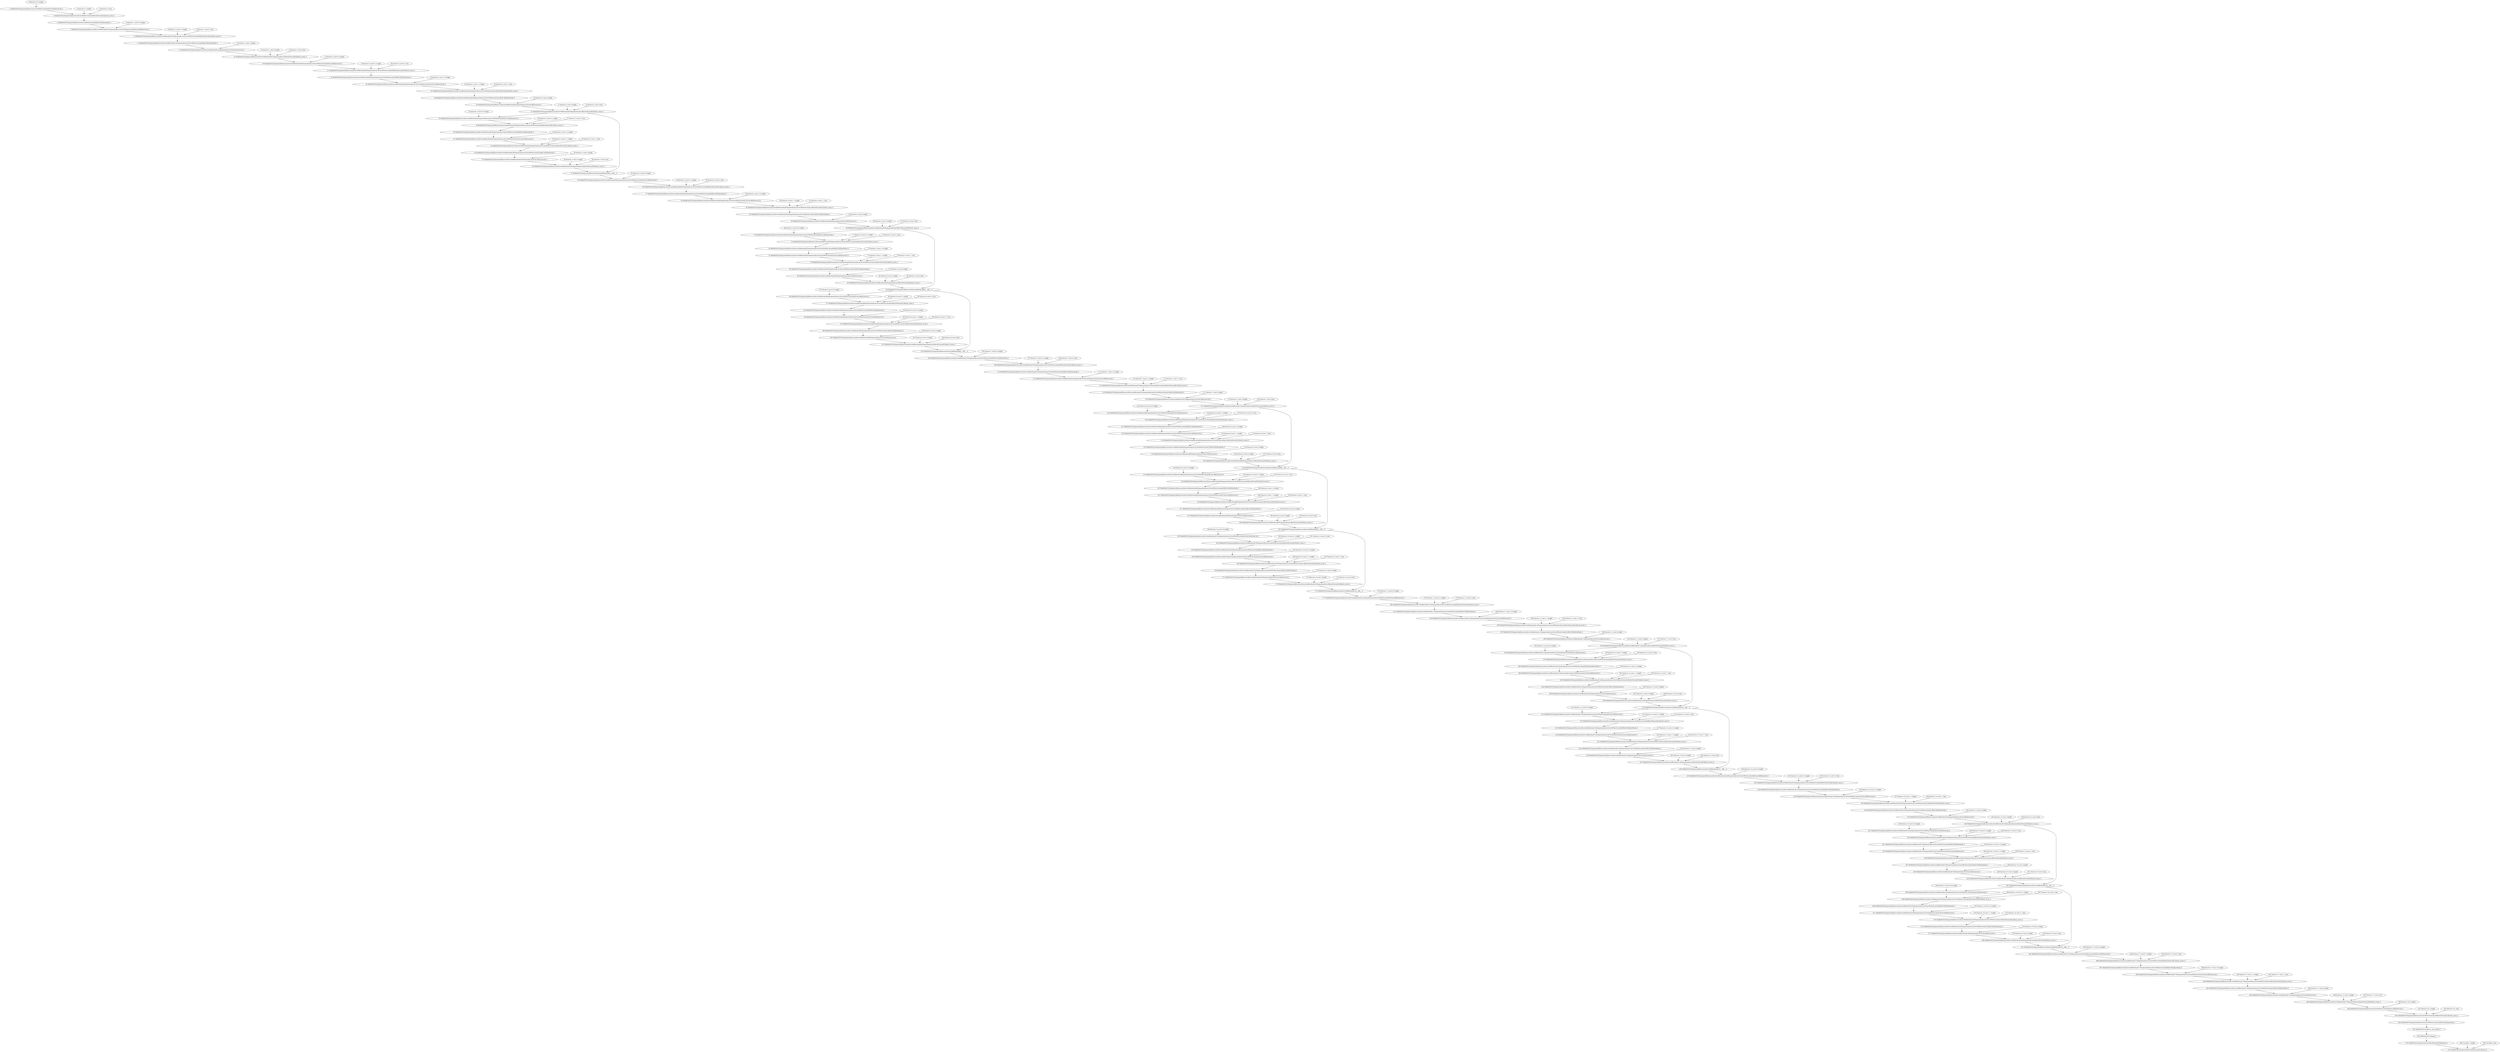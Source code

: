 strict digraph  {
"0 features.0.0.weight" [id=0, type=nncf_model_const];
"1 MobileNetV2/Sequential[features]/ConvBNActivation[0]/Conv2d[0]/conv2d_0" [id=1, type=conv2d];
"2 features.0.1.weight" [id=2, type=nncf_model_const];
"3 features.0.1.bias" [id=3, type=nncf_model_const];
"4 MobileNetV2/Sequential[features]/ConvBNActivation[0]/BatchNorm2d[1]/batch_norm_0" [id=4, type=batch_norm];
"5 MobileNetV2/Sequential[features]/ConvBNActivation[0]/ReLU6[2]/hardtanh_0" [id=5, type=hardtanh];
"6 features.1.conv.0.0.weight" [id=6, type=nncf_model_const];
"7 MobileNetV2/Sequential[features]/InvertedResidual[1]/Sequential[conv]/ConvBNActivation[0]/Conv2d[0]/conv2d_0" [id=7, type=conv2d];
"8 features.1.conv.0.1.weight" [id=8, type=nncf_model_const];
"9 features.1.conv.0.1.bias" [id=9, type=nncf_model_const];
"10 MobileNetV2/Sequential[features]/InvertedResidual[1]/Sequential[conv]/ConvBNActivation[0]/BatchNorm2d[1]/batch_norm_0" [id=10, type=batch_norm];
"11 MobileNetV2/Sequential[features]/InvertedResidual[1]/Sequential[conv]/ConvBNActivation[0]/ReLU6[2]/hardtanh_0" [id=11, type=hardtanh];
"12 features.1.conv.1.weight" [id=12, type=nncf_model_const];
"13 MobileNetV2/Sequential[features]/InvertedResidual[1]/Sequential[conv]/Conv2d[1]/conv2d_0" [id=13, type=conv2d];
"14 features.1.conv.2.weight" [id=14, type=nncf_model_const];
"15 features.1.conv.2.bias" [id=15, type=nncf_model_const];
"16 MobileNetV2/Sequential[features]/InvertedResidual[1]/Sequential[conv]/BatchNorm2d[2]/batch_norm_0" [id=16, type=batch_norm];
"17 features.2.conv.0.0.weight" [id=17, type=nncf_model_const];
"18 MobileNetV2/Sequential[features]/InvertedResidual[2]/Sequential[conv]/ConvBNActivation[0]/Conv2d[0]/conv2d_0" [id=18, type=conv2d];
"19 features.2.conv.0.1.weight" [id=19, type=nncf_model_const];
"20 features.2.conv.0.1.bias" [id=20, type=nncf_model_const];
"21 MobileNetV2/Sequential[features]/InvertedResidual[2]/Sequential[conv]/ConvBNActivation[0]/BatchNorm2d[1]/batch_norm_0" [id=21, type=batch_norm];
"22 MobileNetV2/Sequential[features]/InvertedResidual[2]/Sequential[conv]/ConvBNActivation[0]/ReLU6[2]/hardtanh_0" [id=22, type=hardtanh];
"23 features.2.conv.1.0.weight" [id=23, type=nncf_model_const];
"24 MobileNetV2/Sequential[features]/InvertedResidual[2]/Sequential[conv]/ConvBNActivation[1]/Conv2d[0]/conv2d_0" [id=24, type=conv2d];
"25 features.2.conv.1.1.weight" [id=25, type=nncf_model_const];
"26 features.2.conv.1.1.bias" [id=26, type=nncf_model_const];
"27 MobileNetV2/Sequential[features]/InvertedResidual[2]/Sequential[conv]/ConvBNActivation[1]/BatchNorm2d[1]/batch_norm_0" [id=27, type=batch_norm];
"28 MobileNetV2/Sequential[features]/InvertedResidual[2]/Sequential[conv]/ConvBNActivation[1]/ReLU6[2]/hardtanh_0" [id=28, type=hardtanh];
"29 features.2.conv.2.weight" [id=29, type=nncf_model_const];
"30 MobileNetV2/Sequential[features]/InvertedResidual[2]/Sequential[conv]/Conv2d[2]/conv2d_0" [id=30, type=conv2d];
"31 features.2.conv.3.weight" [id=31, type=nncf_model_const];
"32 features.2.conv.3.bias" [id=32, type=nncf_model_const];
"33 MobileNetV2/Sequential[features]/InvertedResidual[2]/Sequential[conv]/BatchNorm2d[3]/batch_norm_0" [id=33, type=batch_norm];
"34 features.3.conv.0.0.weight" [id=34, type=nncf_model_const];
"35 MobileNetV2/Sequential[features]/InvertedResidual[3]/Sequential[conv]/ConvBNActivation[0]/Conv2d[0]/conv2d_0" [id=35, type=conv2d];
"36 features.3.conv.0.1.weight" [id=36, type=nncf_model_const];
"37 features.3.conv.0.1.bias" [id=37, type=nncf_model_const];
"38 MobileNetV2/Sequential[features]/InvertedResidual[3]/Sequential[conv]/ConvBNActivation[0]/BatchNorm2d[1]/batch_norm_0" [id=38, type=batch_norm];
"39 MobileNetV2/Sequential[features]/InvertedResidual[3]/Sequential[conv]/ConvBNActivation[0]/ReLU6[2]/hardtanh_0" [id=39, type=hardtanh];
"40 features.3.conv.1.0.weight" [id=40, type=nncf_model_const];
"41 MobileNetV2/Sequential[features]/InvertedResidual[3]/Sequential[conv]/ConvBNActivation[1]/Conv2d[0]/conv2d_0" [id=41, type=conv2d];
"42 features.3.conv.1.1.weight" [id=42, type=nncf_model_const];
"43 features.3.conv.1.1.bias" [id=43, type=nncf_model_const];
"44 MobileNetV2/Sequential[features]/InvertedResidual[3]/Sequential[conv]/ConvBNActivation[1]/BatchNorm2d[1]/batch_norm_0" [id=44, type=batch_norm];
"45 MobileNetV2/Sequential[features]/InvertedResidual[3]/Sequential[conv]/ConvBNActivation[1]/ReLU6[2]/hardtanh_0" [id=45, type=hardtanh];
"46 features.3.conv.2.weight" [id=46, type=nncf_model_const];
"47 MobileNetV2/Sequential[features]/InvertedResidual[3]/Sequential[conv]/Conv2d[2]/conv2d_0" [id=47, type=conv2d];
"48 features.3.conv.3.weight" [id=48, type=nncf_model_const];
"49 features.3.conv.3.bias" [id=49, type=nncf_model_const];
"50 MobileNetV2/Sequential[features]/InvertedResidual[3]/Sequential[conv]/BatchNorm2d[3]/batch_norm_0" [id=50, type=batch_norm];
"51 MobileNetV2/Sequential[features]/InvertedResidual[3]/__add___0" [id=51, type=__add__];
"52 features.4.conv.0.0.weight" [id=52, type=nncf_model_const];
"53 MobileNetV2/Sequential[features]/InvertedResidual[4]/Sequential[conv]/ConvBNActivation[0]/Conv2d[0]/conv2d_0" [id=53, type=conv2d];
"54 features.4.conv.0.1.weight" [id=54, type=nncf_model_const];
"55 features.4.conv.0.1.bias" [id=55, type=nncf_model_const];
"56 MobileNetV2/Sequential[features]/InvertedResidual[4]/Sequential[conv]/ConvBNActivation[0]/BatchNorm2d[1]/batch_norm_0" [id=56, type=batch_norm];
"57 MobileNetV2/Sequential[features]/InvertedResidual[4]/Sequential[conv]/ConvBNActivation[0]/ReLU6[2]/hardtanh_0" [id=57, type=hardtanh];
"58 features.4.conv.1.0.weight" [id=58, type=nncf_model_const];
"59 MobileNetV2/Sequential[features]/InvertedResidual[4]/Sequential[conv]/ConvBNActivation[1]/Conv2d[0]/conv2d_0" [id=59, type=conv2d];
"60 features.4.conv.1.1.weight" [id=60, type=nncf_model_const];
"61 features.4.conv.1.1.bias" [id=61, type=nncf_model_const];
"62 MobileNetV2/Sequential[features]/InvertedResidual[4]/Sequential[conv]/ConvBNActivation[1]/BatchNorm2d[1]/batch_norm_0" [id=62, type=batch_norm];
"63 MobileNetV2/Sequential[features]/InvertedResidual[4]/Sequential[conv]/ConvBNActivation[1]/ReLU6[2]/hardtanh_0" [id=63, type=hardtanh];
"64 features.4.conv.2.weight" [id=64, type=nncf_model_const];
"65 MobileNetV2/Sequential[features]/InvertedResidual[4]/Sequential[conv]/Conv2d[2]/conv2d_0" [id=65, type=conv2d];
"66 features.4.conv.3.weight" [id=66, type=nncf_model_const];
"67 features.4.conv.3.bias" [id=67, type=nncf_model_const];
"68 MobileNetV2/Sequential[features]/InvertedResidual[4]/Sequential[conv]/BatchNorm2d[3]/batch_norm_0" [id=68, type=batch_norm];
"69 features.5.conv.0.0.weight" [id=69, type=nncf_model_const];
"70 MobileNetV2/Sequential[features]/InvertedResidual[5]/Sequential[conv]/ConvBNActivation[0]/Conv2d[0]/conv2d_0" [id=70, type=conv2d];
"71 features.5.conv.0.1.weight" [id=71, type=nncf_model_const];
"72 features.5.conv.0.1.bias" [id=72, type=nncf_model_const];
"73 MobileNetV2/Sequential[features]/InvertedResidual[5]/Sequential[conv]/ConvBNActivation[0]/BatchNorm2d[1]/batch_norm_0" [id=73, type=batch_norm];
"74 MobileNetV2/Sequential[features]/InvertedResidual[5]/Sequential[conv]/ConvBNActivation[0]/ReLU6[2]/hardtanh_0" [id=74, type=hardtanh];
"75 features.5.conv.1.0.weight" [id=75, type=nncf_model_const];
"76 MobileNetV2/Sequential[features]/InvertedResidual[5]/Sequential[conv]/ConvBNActivation[1]/Conv2d[0]/conv2d_0" [id=76, type=conv2d];
"77 features.5.conv.1.1.weight" [id=77, type=nncf_model_const];
"78 features.5.conv.1.1.bias" [id=78, type=nncf_model_const];
"79 MobileNetV2/Sequential[features]/InvertedResidual[5]/Sequential[conv]/ConvBNActivation[1]/BatchNorm2d[1]/batch_norm_0" [id=79, type=batch_norm];
"80 MobileNetV2/Sequential[features]/InvertedResidual[5]/Sequential[conv]/ConvBNActivation[1]/ReLU6[2]/hardtanh_0" [id=80, type=hardtanh];
"81 features.5.conv.2.weight" [id=81, type=nncf_model_const];
"82 MobileNetV2/Sequential[features]/InvertedResidual[5]/Sequential[conv]/Conv2d[2]/conv2d_0" [id=82, type=conv2d];
"83 features.5.conv.3.weight" [id=83, type=nncf_model_const];
"84 features.5.conv.3.bias" [id=84, type=nncf_model_const];
"85 MobileNetV2/Sequential[features]/InvertedResidual[5]/Sequential[conv]/BatchNorm2d[3]/batch_norm_0" [id=85, type=batch_norm];
"86 MobileNetV2/Sequential[features]/InvertedResidual[5]/__add___0" [id=86, type=__add__];
"87 features.6.conv.0.0.weight" [id=87, type=nncf_model_const];
"88 MobileNetV2/Sequential[features]/InvertedResidual[6]/Sequential[conv]/ConvBNActivation[0]/Conv2d[0]/conv2d_0" [id=88, type=conv2d];
"89 features.6.conv.0.1.weight" [id=89, type=nncf_model_const];
"90 features.6.conv.0.1.bias" [id=90, type=nncf_model_const];
"91 MobileNetV2/Sequential[features]/InvertedResidual[6]/Sequential[conv]/ConvBNActivation[0]/BatchNorm2d[1]/batch_norm_0" [id=91, type=batch_norm];
"92 MobileNetV2/Sequential[features]/InvertedResidual[6]/Sequential[conv]/ConvBNActivation[0]/ReLU6[2]/hardtanh_0" [id=92, type=hardtanh];
"93 features.6.conv.1.0.weight" [id=93, type=nncf_model_const];
"94 MobileNetV2/Sequential[features]/InvertedResidual[6]/Sequential[conv]/ConvBNActivation[1]/Conv2d[0]/conv2d_0" [id=94, type=conv2d];
"95 features.6.conv.1.1.weight" [id=95, type=nncf_model_const];
"96 features.6.conv.1.1.bias" [id=96, type=nncf_model_const];
"97 MobileNetV2/Sequential[features]/InvertedResidual[6]/Sequential[conv]/ConvBNActivation[1]/BatchNorm2d[1]/batch_norm_0" [id=97, type=batch_norm];
"98 MobileNetV2/Sequential[features]/InvertedResidual[6]/Sequential[conv]/ConvBNActivation[1]/ReLU6[2]/hardtanh_0" [id=98, type=hardtanh];
"99 features.6.conv.2.weight" [id=99, type=nncf_model_const];
"100 MobileNetV2/Sequential[features]/InvertedResidual[6]/Sequential[conv]/Conv2d[2]/conv2d_0" [id=100, type=conv2d];
"101 features.6.conv.3.weight" [id=101, type=nncf_model_const];
"102 features.6.conv.3.bias" [id=102, type=nncf_model_const];
"103 MobileNetV2/Sequential[features]/InvertedResidual[6]/Sequential[conv]/BatchNorm2d[3]/batch_norm_0" [id=103, type=batch_norm];
"104 MobileNetV2/Sequential[features]/InvertedResidual[6]/__add___0" [id=104, type=__add__];
"105 features.7.conv.0.0.weight" [id=105, type=nncf_model_const];
"106 MobileNetV2/Sequential[features]/InvertedResidual[7]/Sequential[conv]/ConvBNActivation[0]/Conv2d[0]/conv2d_0" [id=106, type=conv2d];
"107 features.7.conv.0.1.weight" [id=107, type=nncf_model_const];
"108 features.7.conv.0.1.bias" [id=108, type=nncf_model_const];
"109 MobileNetV2/Sequential[features]/InvertedResidual[7]/Sequential[conv]/ConvBNActivation[0]/BatchNorm2d[1]/batch_norm_0" [id=109, type=batch_norm];
"110 MobileNetV2/Sequential[features]/InvertedResidual[7]/Sequential[conv]/ConvBNActivation[0]/ReLU6[2]/hardtanh_0" [id=110, type=hardtanh];
"111 features.7.conv.1.0.weight" [id=111, type=nncf_model_const];
"112 MobileNetV2/Sequential[features]/InvertedResidual[7]/Sequential[conv]/ConvBNActivation[1]/Conv2d[0]/conv2d_0" [id=112, type=conv2d];
"113 features.7.conv.1.1.weight" [id=113, type=nncf_model_const];
"114 features.7.conv.1.1.bias" [id=114, type=nncf_model_const];
"115 MobileNetV2/Sequential[features]/InvertedResidual[7]/Sequential[conv]/ConvBNActivation[1]/BatchNorm2d[1]/batch_norm_0" [id=115, type=batch_norm];
"116 MobileNetV2/Sequential[features]/InvertedResidual[7]/Sequential[conv]/ConvBNActivation[1]/ReLU6[2]/hardtanh_0" [id=116, type=hardtanh];
"117 features.7.conv.2.weight" [id=117, type=nncf_model_const];
"118 MobileNetV2/Sequential[features]/InvertedResidual[7]/Sequential[conv]/Conv2d[2]/conv2d_0" [id=118, type=conv2d];
"119 features.7.conv.3.weight" [id=119, type=nncf_model_const];
"120 features.7.conv.3.bias" [id=120, type=nncf_model_const];
"121 MobileNetV2/Sequential[features]/InvertedResidual[7]/Sequential[conv]/BatchNorm2d[3]/batch_norm_0" [id=121, type=batch_norm];
"122 features.8.conv.0.0.weight" [id=122, type=nncf_model_const];
"123 MobileNetV2/Sequential[features]/InvertedResidual[8]/Sequential[conv]/ConvBNActivation[0]/Conv2d[0]/conv2d_0" [id=123, type=conv2d];
"124 features.8.conv.0.1.weight" [id=124, type=nncf_model_const];
"125 features.8.conv.0.1.bias" [id=125, type=nncf_model_const];
"126 MobileNetV2/Sequential[features]/InvertedResidual[8]/Sequential[conv]/ConvBNActivation[0]/BatchNorm2d[1]/batch_norm_0" [id=126, type=batch_norm];
"127 MobileNetV2/Sequential[features]/InvertedResidual[8]/Sequential[conv]/ConvBNActivation[0]/ReLU6[2]/hardtanh_0" [id=127, type=hardtanh];
"128 features.8.conv.1.0.weight" [id=128, type=nncf_model_const];
"129 MobileNetV2/Sequential[features]/InvertedResidual[8]/Sequential[conv]/ConvBNActivation[1]/Conv2d[0]/conv2d_0" [id=129, type=conv2d];
"130 features.8.conv.1.1.weight" [id=130, type=nncf_model_const];
"131 features.8.conv.1.1.bias" [id=131, type=nncf_model_const];
"132 MobileNetV2/Sequential[features]/InvertedResidual[8]/Sequential[conv]/ConvBNActivation[1]/BatchNorm2d[1]/batch_norm_0" [id=132, type=batch_norm];
"133 MobileNetV2/Sequential[features]/InvertedResidual[8]/Sequential[conv]/ConvBNActivation[1]/ReLU6[2]/hardtanh_0" [id=133, type=hardtanh];
"134 features.8.conv.2.weight" [id=134, type=nncf_model_const];
"135 MobileNetV2/Sequential[features]/InvertedResidual[8]/Sequential[conv]/Conv2d[2]/conv2d_0" [id=135, type=conv2d];
"136 features.8.conv.3.weight" [id=136, type=nncf_model_const];
"137 features.8.conv.3.bias" [id=137, type=nncf_model_const];
"138 MobileNetV2/Sequential[features]/InvertedResidual[8]/Sequential[conv]/BatchNorm2d[3]/batch_norm_0" [id=138, type=batch_norm];
"139 MobileNetV2/Sequential[features]/InvertedResidual[8]/__add___0" [id=139, type=__add__];
"140 features.9.conv.0.0.weight" [id=140, type=nncf_model_const];
"141 MobileNetV2/Sequential[features]/InvertedResidual[9]/Sequential[conv]/ConvBNActivation[0]/Conv2d[0]/conv2d_0" [id=141, type=conv2d];
"142 features.9.conv.0.1.weight" [id=142, type=nncf_model_const];
"143 features.9.conv.0.1.bias" [id=143, type=nncf_model_const];
"144 MobileNetV2/Sequential[features]/InvertedResidual[9]/Sequential[conv]/ConvBNActivation[0]/BatchNorm2d[1]/batch_norm_0" [id=144, type=batch_norm];
"145 MobileNetV2/Sequential[features]/InvertedResidual[9]/Sequential[conv]/ConvBNActivation[0]/ReLU6[2]/hardtanh_0" [id=145, type=hardtanh];
"146 features.9.conv.1.0.weight" [id=146, type=nncf_model_const];
"147 MobileNetV2/Sequential[features]/InvertedResidual[9]/Sequential[conv]/ConvBNActivation[1]/Conv2d[0]/conv2d_0" [id=147, type=conv2d];
"148 features.9.conv.1.1.weight" [id=148, type=nncf_model_const];
"149 features.9.conv.1.1.bias" [id=149, type=nncf_model_const];
"150 MobileNetV2/Sequential[features]/InvertedResidual[9]/Sequential[conv]/ConvBNActivation[1]/BatchNorm2d[1]/batch_norm_0" [id=150, type=batch_norm];
"151 MobileNetV2/Sequential[features]/InvertedResidual[9]/Sequential[conv]/ConvBNActivation[1]/ReLU6[2]/hardtanh_0" [id=151, type=hardtanh];
"152 features.9.conv.2.weight" [id=152, type=nncf_model_const];
"153 MobileNetV2/Sequential[features]/InvertedResidual[9]/Sequential[conv]/Conv2d[2]/conv2d_0" [id=153, type=conv2d];
"154 features.9.conv.3.weight" [id=154, type=nncf_model_const];
"155 features.9.conv.3.bias" [id=155, type=nncf_model_const];
"156 MobileNetV2/Sequential[features]/InvertedResidual[9]/Sequential[conv]/BatchNorm2d[3]/batch_norm_0" [id=156, type=batch_norm];
"157 MobileNetV2/Sequential[features]/InvertedResidual[9]/__add___0" [id=157, type=__add__];
"158 features.10.conv.0.0.weight" [id=158, type=nncf_model_const];
"159 MobileNetV2/Sequential[features]/InvertedResidual[10]/Sequential[conv]/ConvBNActivation[0]/Conv2d[0]/conv2d_0" [id=159, type=conv2d];
"160 features.10.conv.0.1.weight" [id=160, type=nncf_model_const];
"161 features.10.conv.0.1.bias" [id=161, type=nncf_model_const];
"162 MobileNetV2/Sequential[features]/InvertedResidual[10]/Sequential[conv]/ConvBNActivation[0]/BatchNorm2d[1]/batch_norm_0" [id=162, type=batch_norm];
"163 MobileNetV2/Sequential[features]/InvertedResidual[10]/Sequential[conv]/ConvBNActivation[0]/ReLU6[2]/hardtanh_0" [id=163, type=hardtanh];
"164 features.10.conv.1.0.weight" [id=164, type=nncf_model_const];
"165 MobileNetV2/Sequential[features]/InvertedResidual[10]/Sequential[conv]/ConvBNActivation[1]/Conv2d[0]/conv2d_0" [id=165, type=conv2d];
"166 features.10.conv.1.1.weight" [id=166, type=nncf_model_const];
"167 features.10.conv.1.1.bias" [id=167, type=nncf_model_const];
"168 MobileNetV2/Sequential[features]/InvertedResidual[10]/Sequential[conv]/ConvBNActivation[1]/BatchNorm2d[1]/batch_norm_0" [id=168, type=batch_norm];
"169 MobileNetV2/Sequential[features]/InvertedResidual[10]/Sequential[conv]/ConvBNActivation[1]/ReLU6[2]/hardtanh_0" [id=169, type=hardtanh];
"170 features.10.conv.2.weight" [id=170, type=nncf_model_const];
"171 MobileNetV2/Sequential[features]/InvertedResidual[10]/Sequential[conv]/Conv2d[2]/conv2d_0" [id=171, type=conv2d];
"172 features.10.conv.3.weight" [id=172, type=nncf_model_const];
"173 features.10.conv.3.bias" [id=173, type=nncf_model_const];
"174 MobileNetV2/Sequential[features]/InvertedResidual[10]/Sequential[conv]/BatchNorm2d[3]/batch_norm_0" [id=174, type=batch_norm];
"175 MobileNetV2/Sequential[features]/InvertedResidual[10]/__add___0" [id=175, type=__add__];
"176 features.11.conv.0.0.weight" [id=176, type=nncf_model_const];
"177 MobileNetV2/Sequential[features]/InvertedResidual[11]/Sequential[conv]/ConvBNActivation[0]/Conv2d[0]/conv2d_0" [id=177, type=conv2d];
"178 features.11.conv.0.1.weight" [id=178, type=nncf_model_const];
"179 features.11.conv.0.1.bias" [id=179, type=nncf_model_const];
"180 MobileNetV2/Sequential[features]/InvertedResidual[11]/Sequential[conv]/ConvBNActivation[0]/BatchNorm2d[1]/batch_norm_0" [id=180, type=batch_norm];
"181 MobileNetV2/Sequential[features]/InvertedResidual[11]/Sequential[conv]/ConvBNActivation[0]/ReLU6[2]/hardtanh_0" [id=181, type=hardtanh];
"182 features.11.conv.1.0.weight" [id=182, type=nncf_model_const];
"183 MobileNetV2/Sequential[features]/InvertedResidual[11]/Sequential[conv]/ConvBNActivation[1]/Conv2d[0]/conv2d_0" [id=183, type=conv2d];
"184 features.11.conv.1.1.weight" [id=184, type=nncf_model_const];
"185 features.11.conv.1.1.bias" [id=185, type=nncf_model_const];
"186 MobileNetV2/Sequential[features]/InvertedResidual[11]/Sequential[conv]/ConvBNActivation[1]/BatchNorm2d[1]/batch_norm_0" [id=186, type=batch_norm];
"187 MobileNetV2/Sequential[features]/InvertedResidual[11]/Sequential[conv]/ConvBNActivation[1]/ReLU6[2]/hardtanh_0" [id=187, type=hardtanh];
"188 features.11.conv.2.weight" [id=188, type=nncf_model_const];
"189 MobileNetV2/Sequential[features]/InvertedResidual[11]/Sequential[conv]/Conv2d[2]/conv2d_0" [id=189, type=conv2d];
"190 features.11.conv.3.weight" [id=190, type=nncf_model_const];
"191 features.11.conv.3.bias" [id=191, type=nncf_model_const];
"192 MobileNetV2/Sequential[features]/InvertedResidual[11]/Sequential[conv]/BatchNorm2d[3]/batch_norm_0" [id=192, type=batch_norm];
"193 features.12.conv.0.0.weight" [id=193, type=nncf_model_const];
"194 MobileNetV2/Sequential[features]/InvertedResidual[12]/Sequential[conv]/ConvBNActivation[0]/Conv2d[0]/conv2d_0" [id=194, type=conv2d];
"195 features.12.conv.0.1.weight" [id=195, type=nncf_model_const];
"196 features.12.conv.0.1.bias" [id=196, type=nncf_model_const];
"197 MobileNetV2/Sequential[features]/InvertedResidual[12]/Sequential[conv]/ConvBNActivation[0]/BatchNorm2d[1]/batch_norm_0" [id=197, type=batch_norm];
"198 MobileNetV2/Sequential[features]/InvertedResidual[12]/Sequential[conv]/ConvBNActivation[0]/ReLU6[2]/hardtanh_0" [id=198, type=hardtanh];
"199 features.12.conv.1.0.weight" [id=199, type=nncf_model_const];
"200 MobileNetV2/Sequential[features]/InvertedResidual[12]/Sequential[conv]/ConvBNActivation[1]/Conv2d[0]/conv2d_0" [id=200, type=conv2d];
"201 features.12.conv.1.1.weight" [id=201, type=nncf_model_const];
"202 features.12.conv.1.1.bias" [id=202, type=nncf_model_const];
"203 MobileNetV2/Sequential[features]/InvertedResidual[12]/Sequential[conv]/ConvBNActivation[1]/BatchNorm2d[1]/batch_norm_0" [id=203, type=batch_norm];
"204 MobileNetV2/Sequential[features]/InvertedResidual[12]/Sequential[conv]/ConvBNActivation[1]/ReLU6[2]/hardtanh_0" [id=204, type=hardtanh];
"205 features.12.conv.2.weight" [id=205, type=nncf_model_const];
"206 MobileNetV2/Sequential[features]/InvertedResidual[12]/Sequential[conv]/Conv2d[2]/conv2d_0" [id=206, type=conv2d];
"207 features.12.conv.3.weight" [id=207, type=nncf_model_const];
"208 features.12.conv.3.bias" [id=208, type=nncf_model_const];
"209 MobileNetV2/Sequential[features]/InvertedResidual[12]/Sequential[conv]/BatchNorm2d[3]/batch_norm_0" [id=209, type=batch_norm];
"210 MobileNetV2/Sequential[features]/InvertedResidual[12]/__add___0" [id=210, type=__add__];
"211 features.13.conv.0.0.weight" [id=211, type=nncf_model_const];
"212 MobileNetV2/Sequential[features]/InvertedResidual[13]/Sequential[conv]/ConvBNActivation[0]/Conv2d[0]/conv2d_0" [id=212, type=conv2d];
"213 features.13.conv.0.1.weight" [id=213, type=nncf_model_const];
"214 features.13.conv.0.1.bias" [id=214, type=nncf_model_const];
"215 MobileNetV2/Sequential[features]/InvertedResidual[13]/Sequential[conv]/ConvBNActivation[0]/BatchNorm2d[1]/batch_norm_0" [id=215, type=batch_norm];
"216 MobileNetV2/Sequential[features]/InvertedResidual[13]/Sequential[conv]/ConvBNActivation[0]/ReLU6[2]/hardtanh_0" [id=216, type=hardtanh];
"217 features.13.conv.1.0.weight" [id=217, type=nncf_model_const];
"218 MobileNetV2/Sequential[features]/InvertedResidual[13]/Sequential[conv]/ConvBNActivation[1]/Conv2d[0]/conv2d_0" [id=218, type=conv2d];
"219 features.13.conv.1.1.weight" [id=219, type=nncf_model_const];
"220 features.13.conv.1.1.bias" [id=220, type=nncf_model_const];
"221 MobileNetV2/Sequential[features]/InvertedResidual[13]/Sequential[conv]/ConvBNActivation[1]/BatchNorm2d[1]/batch_norm_0" [id=221, type=batch_norm];
"222 MobileNetV2/Sequential[features]/InvertedResidual[13]/Sequential[conv]/ConvBNActivation[1]/ReLU6[2]/hardtanh_0" [id=222, type=hardtanh];
"223 features.13.conv.2.weight" [id=223, type=nncf_model_const];
"224 MobileNetV2/Sequential[features]/InvertedResidual[13]/Sequential[conv]/Conv2d[2]/conv2d_0" [id=224, type=conv2d];
"225 features.13.conv.3.weight" [id=225, type=nncf_model_const];
"226 features.13.conv.3.bias" [id=226, type=nncf_model_const];
"227 MobileNetV2/Sequential[features]/InvertedResidual[13]/Sequential[conv]/BatchNorm2d[3]/batch_norm_0" [id=227, type=batch_norm];
"228 MobileNetV2/Sequential[features]/InvertedResidual[13]/__add___0" [id=228, type=__add__];
"229 features.14.conv.0.0.weight" [id=229, type=nncf_model_const];
"230 MobileNetV2/Sequential[features]/InvertedResidual[14]/Sequential[conv]/ConvBNActivation[0]/Conv2d[0]/conv2d_0" [id=230, type=conv2d];
"231 features.14.conv.0.1.weight" [id=231, type=nncf_model_const];
"232 features.14.conv.0.1.bias" [id=232, type=nncf_model_const];
"233 MobileNetV2/Sequential[features]/InvertedResidual[14]/Sequential[conv]/ConvBNActivation[0]/BatchNorm2d[1]/batch_norm_0" [id=233, type=batch_norm];
"234 MobileNetV2/Sequential[features]/InvertedResidual[14]/Sequential[conv]/ConvBNActivation[0]/ReLU6[2]/hardtanh_0" [id=234, type=hardtanh];
"235 features.14.conv.1.0.weight" [id=235, type=nncf_model_const];
"236 MobileNetV2/Sequential[features]/InvertedResidual[14]/Sequential[conv]/ConvBNActivation[1]/Conv2d[0]/conv2d_0" [id=236, type=conv2d];
"237 features.14.conv.1.1.weight" [id=237, type=nncf_model_const];
"238 features.14.conv.1.1.bias" [id=238, type=nncf_model_const];
"239 MobileNetV2/Sequential[features]/InvertedResidual[14]/Sequential[conv]/ConvBNActivation[1]/BatchNorm2d[1]/batch_norm_0" [id=239, type=batch_norm];
"240 MobileNetV2/Sequential[features]/InvertedResidual[14]/Sequential[conv]/ConvBNActivation[1]/ReLU6[2]/hardtanh_0" [id=240, type=hardtanh];
"241 features.14.conv.2.weight" [id=241, type=nncf_model_const];
"242 MobileNetV2/Sequential[features]/InvertedResidual[14]/Sequential[conv]/Conv2d[2]/conv2d_0" [id=242, type=conv2d];
"243 features.14.conv.3.weight" [id=243, type=nncf_model_const];
"244 features.14.conv.3.bias" [id=244, type=nncf_model_const];
"245 MobileNetV2/Sequential[features]/InvertedResidual[14]/Sequential[conv]/BatchNorm2d[3]/batch_norm_0" [id=245, type=batch_norm];
"246 features.15.conv.0.0.weight" [id=246, type=nncf_model_const];
"247 MobileNetV2/Sequential[features]/InvertedResidual[15]/Sequential[conv]/ConvBNActivation[0]/Conv2d[0]/conv2d_0" [id=247, type=conv2d];
"248 features.15.conv.0.1.weight" [id=248, type=nncf_model_const];
"249 features.15.conv.0.1.bias" [id=249, type=nncf_model_const];
"250 MobileNetV2/Sequential[features]/InvertedResidual[15]/Sequential[conv]/ConvBNActivation[0]/BatchNorm2d[1]/batch_norm_0" [id=250, type=batch_norm];
"251 MobileNetV2/Sequential[features]/InvertedResidual[15]/Sequential[conv]/ConvBNActivation[0]/ReLU6[2]/hardtanh_0" [id=251, type=hardtanh];
"252 features.15.conv.1.0.weight" [id=252, type=nncf_model_const];
"253 MobileNetV2/Sequential[features]/InvertedResidual[15]/Sequential[conv]/ConvBNActivation[1]/Conv2d[0]/conv2d_0" [id=253, type=conv2d];
"254 features.15.conv.1.1.weight" [id=254, type=nncf_model_const];
"255 features.15.conv.1.1.bias" [id=255, type=nncf_model_const];
"256 MobileNetV2/Sequential[features]/InvertedResidual[15]/Sequential[conv]/ConvBNActivation[1]/BatchNorm2d[1]/batch_norm_0" [id=256, type=batch_norm];
"257 MobileNetV2/Sequential[features]/InvertedResidual[15]/Sequential[conv]/ConvBNActivation[1]/ReLU6[2]/hardtanh_0" [id=257, type=hardtanh];
"258 features.15.conv.2.weight" [id=258, type=nncf_model_const];
"259 MobileNetV2/Sequential[features]/InvertedResidual[15]/Sequential[conv]/Conv2d[2]/conv2d_0" [id=259, type=conv2d];
"260 features.15.conv.3.weight" [id=260, type=nncf_model_const];
"261 features.15.conv.3.bias" [id=261, type=nncf_model_const];
"262 MobileNetV2/Sequential[features]/InvertedResidual[15]/Sequential[conv]/BatchNorm2d[3]/batch_norm_0" [id=262, type=batch_norm];
"263 MobileNetV2/Sequential[features]/InvertedResidual[15]/__add___0" [id=263, type=__add__];
"264 features.16.conv.0.0.weight" [id=264, type=nncf_model_const];
"265 MobileNetV2/Sequential[features]/InvertedResidual[16]/Sequential[conv]/ConvBNActivation[0]/Conv2d[0]/conv2d_0" [id=265, type=conv2d];
"266 features.16.conv.0.1.weight" [id=266, type=nncf_model_const];
"267 features.16.conv.0.1.bias" [id=267, type=nncf_model_const];
"268 MobileNetV2/Sequential[features]/InvertedResidual[16]/Sequential[conv]/ConvBNActivation[0]/BatchNorm2d[1]/batch_norm_0" [id=268, type=batch_norm];
"269 MobileNetV2/Sequential[features]/InvertedResidual[16]/Sequential[conv]/ConvBNActivation[0]/ReLU6[2]/hardtanh_0" [id=269, type=hardtanh];
"270 features.16.conv.1.0.weight" [id=270, type=nncf_model_const];
"271 MobileNetV2/Sequential[features]/InvertedResidual[16]/Sequential[conv]/ConvBNActivation[1]/Conv2d[0]/conv2d_0" [id=271, type=conv2d];
"272 features.16.conv.1.1.weight" [id=272, type=nncf_model_const];
"273 features.16.conv.1.1.bias" [id=273, type=nncf_model_const];
"274 MobileNetV2/Sequential[features]/InvertedResidual[16]/Sequential[conv]/ConvBNActivation[1]/BatchNorm2d[1]/batch_norm_0" [id=274, type=batch_norm];
"275 MobileNetV2/Sequential[features]/InvertedResidual[16]/Sequential[conv]/ConvBNActivation[1]/ReLU6[2]/hardtanh_0" [id=275, type=hardtanh];
"276 features.16.conv.2.weight" [id=276, type=nncf_model_const];
"277 MobileNetV2/Sequential[features]/InvertedResidual[16]/Sequential[conv]/Conv2d[2]/conv2d_0" [id=277, type=conv2d];
"278 features.16.conv.3.weight" [id=278, type=nncf_model_const];
"279 features.16.conv.3.bias" [id=279, type=nncf_model_const];
"280 MobileNetV2/Sequential[features]/InvertedResidual[16]/Sequential[conv]/BatchNorm2d[3]/batch_norm_0" [id=280, type=batch_norm];
"281 MobileNetV2/Sequential[features]/InvertedResidual[16]/__add___0" [id=281, type=__add__];
"282 features.17.conv.0.0.weight" [id=282, type=nncf_model_const];
"283 MobileNetV2/Sequential[features]/InvertedResidual[17]/Sequential[conv]/ConvBNActivation[0]/Conv2d[0]/conv2d_0" [id=283, type=conv2d];
"284 features.17.conv.0.1.weight" [id=284, type=nncf_model_const];
"285 features.17.conv.0.1.bias" [id=285, type=nncf_model_const];
"286 MobileNetV2/Sequential[features]/InvertedResidual[17]/Sequential[conv]/ConvBNActivation[0]/BatchNorm2d[1]/batch_norm_0" [id=286, type=batch_norm];
"287 MobileNetV2/Sequential[features]/InvertedResidual[17]/Sequential[conv]/ConvBNActivation[0]/ReLU6[2]/hardtanh_0" [id=287, type=hardtanh];
"288 features.17.conv.1.0.weight" [id=288, type=nncf_model_const];
"289 MobileNetV2/Sequential[features]/InvertedResidual[17]/Sequential[conv]/ConvBNActivation[1]/Conv2d[0]/conv2d_0" [id=289, type=conv2d];
"290 features.17.conv.1.1.weight" [id=290, type=nncf_model_const];
"291 features.17.conv.1.1.bias" [id=291, type=nncf_model_const];
"292 MobileNetV2/Sequential[features]/InvertedResidual[17]/Sequential[conv]/ConvBNActivation[1]/BatchNorm2d[1]/batch_norm_0" [id=292, type=batch_norm];
"293 MobileNetV2/Sequential[features]/InvertedResidual[17]/Sequential[conv]/ConvBNActivation[1]/ReLU6[2]/hardtanh_0" [id=293, type=hardtanh];
"294 features.17.conv.2.weight" [id=294, type=nncf_model_const];
"295 MobileNetV2/Sequential[features]/InvertedResidual[17]/Sequential[conv]/Conv2d[2]/conv2d_0" [id=295, type=conv2d];
"296 features.17.conv.3.weight" [id=296, type=nncf_model_const];
"297 features.17.conv.3.bias" [id=297, type=nncf_model_const];
"298 MobileNetV2/Sequential[features]/InvertedResidual[17]/Sequential[conv]/BatchNorm2d[3]/batch_norm_0" [id=298, type=batch_norm];
"299 features.18.0.weight" [id=299, type=nncf_model_const];
"300 MobileNetV2/Sequential[features]/ConvBNActivation[18]/Conv2d[0]/conv2d_0" [id=300, type=conv2d];
"301 features.18.1.weight" [id=301, type=nncf_model_const];
"302 features.18.1.bias" [id=302, type=nncf_model_const];
"303 MobileNetV2/Sequential[features]/ConvBNActivation[18]/BatchNorm2d[1]/batch_norm_0" [id=303, type=batch_norm];
"304 MobileNetV2/Sequential[features]/ConvBNActivation[18]/ReLU6[2]/hardtanh_0" [id=304, type=hardtanh];
"305 MobileNetV2/adaptive_avg_pool2d_0" [id=305, type=adaptive_avg_pool2d];
"306 MobileNetV2/reshape_0" [id=306, type=reshape];
"307 MobileNetV2/Sequential[classifier]/Dropout[0]/dropout_0" [id=307, type=dropout];
"308 classifier.1.weight" [id=308, type=nncf_model_const];
"309 classifier.1.bias" [id=309, type=nncf_model_const];
"310 MobileNetV2/Sequential[classifier]/Linear[1]/linear_0" [id=310, type=linear];
"0 features.0.0.weight" -> "1 MobileNetV2/Sequential[features]/ConvBNActivation[0]/Conv2d[0]/conv2d_0";
"1 MobileNetV2/Sequential[features]/ConvBNActivation[0]/Conv2d[0]/conv2d_0" -> "4 MobileNetV2/Sequential[features]/ConvBNActivation[0]/BatchNorm2d[1]/batch_norm_0";
"2 features.0.1.weight" -> "4 MobileNetV2/Sequential[features]/ConvBNActivation[0]/BatchNorm2d[1]/batch_norm_0";
"3 features.0.1.bias" -> "4 MobileNetV2/Sequential[features]/ConvBNActivation[0]/BatchNorm2d[1]/batch_norm_0";
"4 MobileNetV2/Sequential[features]/ConvBNActivation[0]/BatchNorm2d[1]/batch_norm_0" -> "5 MobileNetV2/Sequential[features]/ConvBNActivation[0]/ReLU6[2]/hardtanh_0";
"5 MobileNetV2/Sequential[features]/ConvBNActivation[0]/ReLU6[2]/hardtanh_0" -> "7 MobileNetV2/Sequential[features]/InvertedResidual[1]/Sequential[conv]/ConvBNActivation[0]/Conv2d[0]/conv2d_0";
"6 features.1.conv.0.0.weight" -> "7 MobileNetV2/Sequential[features]/InvertedResidual[1]/Sequential[conv]/ConvBNActivation[0]/Conv2d[0]/conv2d_0";
"7 MobileNetV2/Sequential[features]/InvertedResidual[1]/Sequential[conv]/ConvBNActivation[0]/Conv2d[0]/conv2d_0" -> "10 MobileNetV2/Sequential[features]/InvertedResidual[1]/Sequential[conv]/ConvBNActivation[0]/BatchNorm2d[1]/batch_norm_0";
"8 features.1.conv.0.1.weight" -> "10 MobileNetV2/Sequential[features]/InvertedResidual[1]/Sequential[conv]/ConvBNActivation[0]/BatchNorm2d[1]/batch_norm_0";
"9 features.1.conv.0.1.bias" -> "10 MobileNetV2/Sequential[features]/InvertedResidual[1]/Sequential[conv]/ConvBNActivation[0]/BatchNorm2d[1]/batch_norm_0";
"10 MobileNetV2/Sequential[features]/InvertedResidual[1]/Sequential[conv]/ConvBNActivation[0]/BatchNorm2d[1]/batch_norm_0" -> "11 MobileNetV2/Sequential[features]/InvertedResidual[1]/Sequential[conv]/ConvBNActivation[0]/ReLU6[2]/hardtanh_0";
"11 MobileNetV2/Sequential[features]/InvertedResidual[1]/Sequential[conv]/ConvBNActivation[0]/ReLU6[2]/hardtanh_0" -> "13 MobileNetV2/Sequential[features]/InvertedResidual[1]/Sequential[conv]/Conv2d[1]/conv2d_0";
"12 features.1.conv.1.weight" -> "13 MobileNetV2/Sequential[features]/InvertedResidual[1]/Sequential[conv]/Conv2d[1]/conv2d_0";
"13 MobileNetV2/Sequential[features]/InvertedResidual[1]/Sequential[conv]/Conv2d[1]/conv2d_0" -> "16 MobileNetV2/Sequential[features]/InvertedResidual[1]/Sequential[conv]/BatchNorm2d[2]/batch_norm_0";
"14 features.1.conv.2.weight" -> "16 MobileNetV2/Sequential[features]/InvertedResidual[1]/Sequential[conv]/BatchNorm2d[2]/batch_norm_0";
"15 features.1.conv.2.bias" -> "16 MobileNetV2/Sequential[features]/InvertedResidual[1]/Sequential[conv]/BatchNorm2d[2]/batch_norm_0";
"16 MobileNetV2/Sequential[features]/InvertedResidual[1]/Sequential[conv]/BatchNorm2d[2]/batch_norm_0" -> "18 MobileNetV2/Sequential[features]/InvertedResidual[2]/Sequential[conv]/ConvBNActivation[0]/Conv2d[0]/conv2d_0";
"17 features.2.conv.0.0.weight" -> "18 MobileNetV2/Sequential[features]/InvertedResidual[2]/Sequential[conv]/ConvBNActivation[0]/Conv2d[0]/conv2d_0";
"18 MobileNetV2/Sequential[features]/InvertedResidual[2]/Sequential[conv]/ConvBNActivation[0]/Conv2d[0]/conv2d_0" -> "21 MobileNetV2/Sequential[features]/InvertedResidual[2]/Sequential[conv]/ConvBNActivation[0]/BatchNorm2d[1]/batch_norm_0";
"19 features.2.conv.0.1.weight" -> "21 MobileNetV2/Sequential[features]/InvertedResidual[2]/Sequential[conv]/ConvBNActivation[0]/BatchNorm2d[1]/batch_norm_0";
"20 features.2.conv.0.1.bias" -> "21 MobileNetV2/Sequential[features]/InvertedResidual[2]/Sequential[conv]/ConvBNActivation[0]/BatchNorm2d[1]/batch_norm_0";
"21 MobileNetV2/Sequential[features]/InvertedResidual[2]/Sequential[conv]/ConvBNActivation[0]/BatchNorm2d[1]/batch_norm_0" -> "22 MobileNetV2/Sequential[features]/InvertedResidual[2]/Sequential[conv]/ConvBNActivation[0]/ReLU6[2]/hardtanh_0";
"22 MobileNetV2/Sequential[features]/InvertedResidual[2]/Sequential[conv]/ConvBNActivation[0]/ReLU6[2]/hardtanh_0" -> "24 MobileNetV2/Sequential[features]/InvertedResidual[2]/Sequential[conv]/ConvBNActivation[1]/Conv2d[0]/conv2d_0";
"23 features.2.conv.1.0.weight" -> "24 MobileNetV2/Sequential[features]/InvertedResidual[2]/Sequential[conv]/ConvBNActivation[1]/Conv2d[0]/conv2d_0";
"24 MobileNetV2/Sequential[features]/InvertedResidual[2]/Sequential[conv]/ConvBNActivation[1]/Conv2d[0]/conv2d_0" -> "27 MobileNetV2/Sequential[features]/InvertedResidual[2]/Sequential[conv]/ConvBNActivation[1]/BatchNorm2d[1]/batch_norm_0";
"25 features.2.conv.1.1.weight" -> "27 MobileNetV2/Sequential[features]/InvertedResidual[2]/Sequential[conv]/ConvBNActivation[1]/BatchNorm2d[1]/batch_norm_0";
"26 features.2.conv.1.1.bias" -> "27 MobileNetV2/Sequential[features]/InvertedResidual[2]/Sequential[conv]/ConvBNActivation[1]/BatchNorm2d[1]/batch_norm_0";
"27 MobileNetV2/Sequential[features]/InvertedResidual[2]/Sequential[conv]/ConvBNActivation[1]/BatchNorm2d[1]/batch_norm_0" -> "28 MobileNetV2/Sequential[features]/InvertedResidual[2]/Sequential[conv]/ConvBNActivation[1]/ReLU6[2]/hardtanh_0";
"28 MobileNetV2/Sequential[features]/InvertedResidual[2]/Sequential[conv]/ConvBNActivation[1]/ReLU6[2]/hardtanh_0" -> "30 MobileNetV2/Sequential[features]/InvertedResidual[2]/Sequential[conv]/Conv2d[2]/conv2d_0";
"29 features.2.conv.2.weight" -> "30 MobileNetV2/Sequential[features]/InvertedResidual[2]/Sequential[conv]/Conv2d[2]/conv2d_0";
"30 MobileNetV2/Sequential[features]/InvertedResidual[2]/Sequential[conv]/Conv2d[2]/conv2d_0" -> "33 MobileNetV2/Sequential[features]/InvertedResidual[2]/Sequential[conv]/BatchNorm2d[3]/batch_norm_0";
"31 features.2.conv.3.weight" -> "33 MobileNetV2/Sequential[features]/InvertedResidual[2]/Sequential[conv]/BatchNorm2d[3]/batch_norm_0";
"32 features.2.conv.3.bias" -> "33 MobileNetV2/Sequential[features]/InvertedResidual[2]/Sequential[conv]/BatchNorm2d[3]/batch_norm_0";
"33 MobileNetV2/Sequential[features]/InvertedResidual[2]/Sequential[conv]/BatchNorm2d[3]/batch_norm_0" -> "35 MobileNetV2/Sequential[features]/InvertedResidual[3]/Sequential[conv]/ConvBNActivation[0]/Conv2d[0]/conv2d_0";
"33 MobileNetV2/Sequential[features]/InvertedResidual[2]/Sequential[conv]/BatchNorm2d[3]/batch_norm_0" -> "51 MobileNetV2/Sequential[features]/InvertedResidual[3]/__add___0";
"34 features.3.conv.0.0.weight" -> "35 MobileNetV2/Sequential[features]/InvertedResidual[3]/Sequential[conv]/ConvBNActivation[0]/Conv2d[0]/conv2d_0";
"35 MobileNetV2/Sequential[features]/InvertedResidual[3]/Sequential[conv]/ConvBNActivation[0]/Conv2d[0]/conv2d_0" -> "38 MobileNetV2/Sequential[features]/InvertedResidual[3]/Sequential[conv]/ConvBNActivation[0]/BatchNorm2d[1]/batch_norm_0";
"36 features.3.conv.0.1.weight" -> "38 MobileNetV2/Sequential[features]/InvertedResidual[3]/Sequential[conv]/ConvBNActivation[0]/BatchNorm2d[1]/batch_norm_0";
"37 features.3.conv.0.1.bias" -> "38 MobileNetV2/Sequential[features]/InvertedResidual[3]/Sequential[conv]/ConvBNActivation[0]/BatchNorm2d[1]/batch_norm_0";
"38 MobileNetV2/Sequential[features]/InvertedResidual[3]/Sequential[conv]/ConvBNActivation[0]/BatchNorm2d[1]/batch_norm_0" -> "39 MobileNetV2/Sequential[features]/InvertedResidual[3]/Sequential[conv]/ConvBNActivation[0]/ReLU6[2]/hardtanh_0";
"39 MobileNetV2/Sequential[features]/InvertedResidual[3]/Sequential[conv]/ConvBNActivation[0]/ReLU6[2]/hardtanh_0" -> "41 MobileNetV2/Sequential[features]/InvertedResidual[3]/Sequential[conv]/ConvBNActivation[1]/Conv2d[0]/conv2d_0";
"40 features.3.conv.1.0.weight" -> "41 MobileNetV2/Sequential[features]/InvertedResidual[3]/Sequential[conv]/ConvBNActivation[1]/Conv2d[0]/conv2d_0";
"41 MobileNetV2/Sequential[features]/InvertedResidual[3]/Sequential[conv]/ConvBNActivation[1]/Conv2d[0]/conv2d_0" -> "44 MobileNetV2/Sequential[features]/InvertedResidual[3]/Sequential[conv]/ConvBNActivation[1]/BatchNorm2d[1]/batch_norm_0";
"42 features.3.conv.1.1.weight" -> "44 MobileNetV2/Sequential[features]/InvertedResidual[3]/Sequential[conv]/ConvBNActivation[1]/BatchNorm2d[1]/batch_norm_0";
"43 features.3.conv.1.1.bias" -> "44 MobileNetV2/Sequential[features]/InvertedResidual[3]/Sequential[conv]/ConvBNActivation[1]/BatchNorm2d[1]/batch_norm_0";
"44 MobileNetV2/Sequential[features]/InvertedResidual[3]/Sequential[conv]/ConvBNActivation[1]/BatchNorm2d[1]/batch_norm_0" -> "45 MobileNetV2/Sequential[features]/InvertedResidual[3]/Sequential[conv]/ConvBNActivation[1]/ReLU6[2]/hardtanh_0";
"45 MobileNetV2/Sequential[features]/InvertedResidual[3]/Sequential[conv]/ConvBNActivation[1]/ReLU6[2]/hardtanh_0" -> "47 MobileNetV2/Sequential[features]/InvertedResidual[3]/Sequential[conv]/Conv2d[2]/conv2d_0";
"46 features.3.conv.2.weight" -> "47 MobileNetV2/Sequential[features]/InvertedResidual[3]/Sequential[conv]/Conv2d[2]/conv2d_0";
"47 MobileNetV2/Sequential[features]/InvertedResidual[3]/Sequential[conv]/Conv2d[2]/conv2d_0" -> "50 MobileNetV2/Sequential[features]/InvertedResidual[3]/Sequential[conv]/BatchNorm2d[3]/batch_norm_0";
"48 features.3.conv.3.weight" -> "50 MobileNetV2/Sequential[features]/InvertedResidual[3]/Sequential[conv]/BatchNorm2d[3]/batch_norm_0";
"49 features.3.conv.3.bias" -> "50 MobileNetV2/Sequential[features]/InvertedResidual[3]/Sequential[conv]/BatchNorm2d[3]/batch_norm_0";
"50 MobileNetV2/Sequential[features]/InvertedResidual[3]/Sequential[conv]/BatchNorm2d[3]/batch_norm_0" -> "51 MobileNetV2/Sequential[features]/InvertedResidual[3]/__add___0";
"51 MobileNetV2/Sequential[features]/InvertedResidual[3]/__add___0" -> "53 MobileNetV2/Sequential[features]/InvertedResidual[4]/Sequential[conv]/ConvBNActivation[0]/Conv2d[0]/conv2d_0";
"52 features.4.conv.0.0.weight" -> "53 MobileNetV2/Sequential[features]/InvertedResidual[4]/Sequential[conv]/ConvBNActivation[0]/Conv2d[0]/conv2d_0";
"53 MobileNetV2/Sequential[features]/InvertedResidual[4]/Sequential[conv]/ConvBNActivation[0]/Conv2d[0]/conv2d_0" -> "56 MobileNetV2/Sequential[features]/InvertedResidual[4]/Sequential[conv]/ConvBNActivation[0]/BatchNorm2d[1]/batch_norm_0";
"54 features.4.conv.0.1.weight" -> "56 MobileNetV2/Sequential[features]/InvertedResidual[4]/Sequential[conv]/ConvBNActivation[0]/BatchNorm2d[1]/batch_norm_0";
"55 features.4.conv.0.1.bias" -> "56 MobileNetV2/Sequential[features]/InvertedResidual[4]/Sequential[conv]/ConvBNActivation[0]/BatchNorm2d[1]/batch_norm_0";
"56 MobileNetV2/Sequential[features]/InvertedResidual[4]/Sequential[conv]/ConvBNActivation[0]/BatchNorm2d[1]/batch_norm_0" -> "57 MobileNetV2/Sequential[features]/InvertedResidual[4]/Sequential[conv]/ConvBNActivation[0]/ReLU6[2]/hardtanh_0";
"57 MobileNetV2/Sequential[features]/InvertedResidual[4]/Sequential[conv]/ConvBNActivation[0]/ReLU6[2]/hardtanh_0" -> "59 MobileNetV2/Sequential[features]/InvertedResidual[4]/Sequential[conv]/ConvBNActivation[1]/Conv2d[0]/conv2d_0";
"58 features.4.conv.1.0.weight" -> "59 MobileNetV2/Sequential[features]/InvertedResidual[4]/Sequential[conv]/ConvBNActivation[1]/Conv2d[0]/conv2d_0";
"59 MobileNetV2/Sequential[features]/InvertedResidual[4]/Sequential[conv]/ConvBNActivation[1]/Conv2d[0]/conv2d_0" -> "62 MobileNetV2/Sequential[features]/InvertedResidual[4]/Sequential[conv]/ConvBNActivation[1]/BatchNorm2d[1]/batch_norm_0";
"60 features.4.conv.1.1.weight" -> "62 MobileNetV2/Sequential[features]/InvertedResidual[4]/Sequential[conv]/ConvBNActivation[1]/BatchNorm2d[1]/batch_norm_0";
"61 features.4.conv.1.1.bias" -> "62 MobileNetV2/Sequential[features]/InvertedResidual[4]/Sequential[conv]/ConvBNActivation[1]/BatchNorm2d[1]/batch_norm_0";
"62 MobileNetV2/Sequential[features]/InvertedResidual[4]/Sequential[conv]/ConvBNActivation[1]/BatchNorm2d[1]/batch_norm_0" -> "63 MobileNetV2/Sequential[features]/InvertedResidual[4]/Sequential[conv]/ConvBNActivation[1]/ReLU6[2]/hardtanh_0";
"63 MobileNetV2/Sequential[features]/InvertedResidual[4]/Sequential[conv]/ConvBNActivation[1]/ReLU6[2]/hardtanh_0" -> "65 MobileNetV2/Sequential[features]/InvertedResidual[4]/Sequential[conv]/Conv2d[2]/conv2d_0";
"64 features.4.conv.2.weight" -> "65 MobileNetV2/Sequential[features]/InvertedResidual[4]/Sequential[conv]/Conv2d[2]/conv2d_0";
"65 MobileNetV2/Sequential[features]/InvertedResidual[4]/Sequential[conv]/Conv2d[2]/conv2d_0" -> "68 MobileNetV2/Sequential[features]/InvertedResidual[4]/Sequential[conv]/BatchNorm2d[3]/batch_norm_0";
"66 features.4.conv.3.weight" -> "68 MobileNetV2/Sequential[features]/InvertedResidual[4]/Sequential[conv]/BatchNorm2d[3]/batch_norm_0";
"67 features.4.conv.3.bias" -> "68 MobileNetV2/Sequential[features]/InvertedResidual[4]/Sequential[conv]/BatchNorm2d[3]/batch_norm_0";
"68 MobileNetV2/Sequential[features]/InvertedResidual[4]/Sequential[conv]/BatchNorm2d[3]/batch_norm_0" -> "70 MobileNetV2/Sequential[features]/InvertedResidual[5]/Sequential[conv]/ConvBNActivation[0]/Conv2d[0]/conv2d_0";
"68 MobileNetV2/Sequential[features]/InvertedResidual[4]/Sequential[conv]/BatchNorm2d[3]/batch_norm_0" -> "86 MobileNetV2/Sequential[features]/InvertedResidual[5]/__add___0";
"69 features.5.conv.0.0.weight" -> "70 MobileNetV2/Sequential[features]/InvertedResidual[5]/Sequential[conv]/ConvBNActivation[0]/Conv2d[0]/conv2d_0";
"70 MobileNetV2/Sequential[features]/InvertedResidual[5]/Sequential[conv]/ConvBNActivation[0]/Conv2d[0]/conv2d_0" -> "73 MobileNetV2/Sequential[features]/InvertedResidual[5]/Sequential[conv]/ConvBNActivation[0]/BatchNorm2d[1]/batch_norm_0";
"71 features.5.conv.0.1.weight" -> "73 MobileNetV2/Sequential[features]/InvertedResidual[5]/Sequential[conv]/ConvBNActivation[0]/BatchNorm2d[1]/batch_norm_0";
"72 features.5.conv.0.1.bias" -> "73 MobileNetV2/Sequential[features]/InvertedResidual[5]/Sequential[conv]/ConvBNActivation[0]/BatchNorm2d[1]/batch_norm_0";
"73 MobileNetV2/Sequential[features]/InvertedResidual[5]/Sequential[conv]/ConvBNActivation[0]/BatchNorm2d[1]/batch_norm_0" -> "74 MobileNetV2/Sequential[features]/InvertedResidual[5]/Sequential[conv]/ConvBNActivation[0]/ReLU6[2]/hardtanh_0";
"74 MobileNetV2/Sequential[features]/InvertedResidual[5]/Sequential[conv]/ConvBNActivation[0]/ReLU6[2]/hardtanh_0" -> "76 MobileNetV2/Sequential[features]/InvertedResidual[5]/Sequential[conv]/ConvBNActivation[1]/Conv2d[0]/conv2d_0";
"75 features.5.conv.1.0.weight" -> "76 MobileNetV2/Sequential[features]/InvertedResidual[5]/Sequential[conv]/ConvBNActivation[1]/Conv2d[0]/conv2d_0";
"76 MobileNetV2/Sequential[features]/InvertedResidual[5]/Sequential[conv]/ConvBNActivation[1]/Conv2d[0]/conv2d_0" -> "79 MobileNetV2/Sequential[features]/InvertedResidual[5]/Sequential[conv]/ConvBNActivation[1]/BatchNorm2d[1]/batch_norm_0";
"77 features.5.conv.1.1.weight" -> "79 MobileNetV2/Sequential[features]/InvertedResidual[5]/Sequential[conv]/ConvBNActivation[1]/BatchNorm2d[1]/batch_norm_0";
"78 features.5.conv.1.1.bias" -> "79 MobileNetV2/Sequential[features]/InvertedResidual[5]/Sequential[conv]/ConvBNActivation[1]/BatchNorm2d[1]/batch_norm_0";
"79 MobileNetV2/Sequential[features]/InvertedResidual[5]/Sequential[conv]/ConvBNActivation[1]/BatchNorm2d[1]/batch_norm_0" -> "80 MobileNetV2/Sequential[features]/InvertedResidual[5]/Sequential[conv]/ConvBNActivation[1]/ReLU6[2]/hardtanh_0";
"80 MobileNetV2/Sequential[features]/InvertedResidual[5]/Sequential[conv]/ConvBNActivation[1]/ReLU6[2]/hardtanh_0" -> "82 MobileNetV2/Sequential[features]/InvertedResidual[5]/Sequential[conv]/Conv2d[2]/conv2d_0";
"81 features.5.conv.2.weight" -> "82 MobileNetV2/Sequential[features]/InvertedResidual[5]/Sequential[conv]/Conv2d[2]/conv2d_0";
"82 MobileNetV2/Sequential[features]/InvertedResidual[5]/Sequential[conv]/Conv2d[2]/conv2d_0" -> "85 MobileNetV2/Sequential[features]/InvertedResidual[5]/Sequential[conv]/BatchNorm2d[3]/batch_norm_0";
"83 features.5.conv.3.weight" -> "85 MobileNetV2/Sequential[features]/InvertedResidual[5]/Sequential[conv]/BatchNorm2d[3]/batch_norm_0";
"84 features.5.conv.3.bias" -> "85 MobileNetV2/Sequential[features]/InvertedResidual[5]/Sequential[conv]/BatchNorm2d[3]/batch_norm_0";
"85 MobileNetV2/Sequential[features]/InvertedResidual[5]/Sequential[conv]/BatchNorm2d[3]/batch_norm_0" -> "86 MobileNetV2/Sequential[features]/InvertedResidual[5]/__add___0";
"86 MobileNetV2/Sequential[features]/InvertedResidual[5]/__add___0" -> "88 MobileNetV2/Sequential[features]/InvertedResidual[6]/Sequential[conv]/ConvBNActivation[0]/Conv2d[0]/conv2d_0";
"86 MobileNetV2/Sequential[features]/InvertedResidual[5]/__add___0" -> "104 MobileNetV2/Sequential[features]/InvertedResidual[6]/__add___0";
"87 features.6.conv.0.0.weight" -> "88 MobileNetV2/Sequential[features]/InvertedResidual[6]/Sequential[conv]/ConvBNActivation[0]/Conv2d[0]/conv2d_0";
"88 MobileNetV2/Sequential[features]/InvertedResidual[6]/Sequential[conv]/ConvBNActivation[0]/Conv2d[0]/conv2d_0" -> "91 MobileNetV2/Sequential[features]/InvertedResidual[6]/Sequential[conv]/ConvBNActivation[0]/BatchNorm2d[1]/batch_norm_0";
"89 features.6.conv.0.1.weight" -> "91 MobileNetV2/Sequential[features]/InvertedResidual[6]/Sequential[conv]/ConvBNActivation[0]/BatchNorm2d[1]/batch_norm_0";
"90 features.6.conv.0.1.bias" -> "91 MobileNetV2/Sequential[features]/InvertedResidual[6]/Sequential[conv]/ConvBNActivation[0]/BatchNorm2d[1]/batch_norm_0";
"91 MobileNetV2/Sequential[features]/InvertedResidual[6]/Sequential[conv]/ConvBNActivation[0]/BatchNorm2d[1]/batch_norm_0" -> "92 MobileNetV2/Sequential[features]/InvertedResidual[6]/Sequential[conv]/ConvBNActivation[0]/ReLU6[2]/hardtanh_0";
"92 MobileNetV2/Sequential[features]/InvertedResidual[6]/Sequential[conv]/ConvBNActivation[0]/ReLU6[2]/hardtanh_0" -> "94 MobileNetV2/Sequential[features]/InvertedResidual[6]/Sequential[conv]/ConvBNActivation[1]/Conv2d[0]/conv2d_0";
"93 features.6.conv.1.0.weight" -> "94 MobileNetV2/Sequential[features]/InvertedResidual[6]/Sequential[conv]/ConvBNActivation[1]/Conv2d[0]/conv2d_0";
"94 MobileNetV2/Sequential[features]/InvertedResidual[6]/Sequential[conv]/ConvBNActivation[1]/Conv2d[0]/conv2d_0" -> "97 MobileNetV2/Sequential[features]/InvertedResidual[6]/Sequential[conv]/ConvBNActivation[1]/BatchNorm2d[1]/batch_norm_0";
"95 features.6.conv.1.1.weight" -> "97 MobileNetV2/Sequential[features]/InvertedResidual[6]/Sequential[conv]/ConvBNActivation[1]/BatchNorm2d[1]/batch_norm_0";
"96 features.6.conv.1.1.bias" -> "97 MobileNetV2/Sequential[features]/InvertedResidual[6]/Sequential[conv]/ConvBNActivation[1]/BatchNorm2d[1]/batch_norm_0";
"97 MobileNetV2/Sequential[features]/InvertedResidual[6]/Sequential[conv]/ConvBNActivation[1]/BatchNorm2d[1]/batch_norm_0" -> "98 MobileNetV2/Sequential[features]/InvertedResidual[6]/Sequential[conv]/ConvBNActivation[1]/ReLU6[2]/hardtanh_0";
"98 MobileNetV2/Sequential[features]/InvertedResidual[6]/Sequential[conv]/ConvBNActivation[1]/ReLU6[2]/hardtanh_0" -> "100 MobileNetV2/Sequential[features]/InvertedResidual[6]/Sequential[conv]/Conv2d[2]/conv2d_0";
"99 features.6.conv.2.weight" -> "100 MobileNetV2/Sequential[features]/InvertedResidual[6]/Sequential[conv]/Conv2d[2]/conv2d_0";
"100 MobileNetV2/Sequential[features]/InvertedResidual[6]/Sequential[conv]/Conv2d[2]/conv2d_0" -> "103 MobileNetV2/Sequential[features]/InvertedResidual[6]/Sequential[conv]/BatchNorm2d[3]/batch_norm_0";
"101 features.6.conv.3.weight" -> "103 MobileNetV2/Sequential[features]/InvertedResidual[6]/Sequential[conv]/BatchNorm2d[3]/batch_norm_0";
"102 features.6.conv.3.bias" -> "103 MobileNetV2/Sequential[features]/InvertedResidual[6]/Sequential[conv]/BatchNorm2d[3]/batch_norm_0";
"103 MobileNetV2/Sequential[features]/InvertedResidual[6]/Sequential[conv]/BatchNorm2d[3]/batch_norm_0" -> "104 MobileNetV2/Sequential[features]/InvertedResidual[6]/__add___0";
"104 MobileNetV2/Sequential[features]/InvertedResidual[6]/__add___0" -> "106 MobileNetV2/Sequential[features]/InvertedResidual[7]/Sequential[conv]/ConvBNActivation[0]/Conv2d[0]/conv2d_0";
"105 features.7.conv.0.0.weight" -> "106 MobileNetV2/Sequential[features]/InvertedResidual[7]/Sequential[conv]/ConvBNActivation[0]/Conv2d[0]/conv2d_0";
"106 MobileNetV2/Sequential[features]/InvertedResidual[7]/Sequential[conv]/ConvBNActivation[0]/Conv2d[0]/conv2d_0" -> "109 MobileNetV2/Sequential[features]/InvertedResidual[7]/Sequential[conv]/ConvBNActivation[0]/BatchNorm2d[1]/batch_norm_0";
"107 features.7.conv.0.1.weight" -> "109 MobileNetV2/Sequential[features]/InvertedResidual[7]/Sequential[conv]/ConvBNActivation[0]/BatchNorm2d[1]/batch_norm_0";
"108 features.7.conv.0.1.bias" -> "109 MobileNetV2/Sequential[features]/InvertedResidual[7]/Sequential[conv]/ConvBNActivation[0]/BatchNorm2d[1]/batch_norm_0";
"109 MobileNetV2/Sequential[features]/InvertedResidual[7]/Sequential[conv]/ConvBNActivation[0]/BatchNorm2d[1]/batch_norm_0" -> "110 MobileNetV2/Sequential[features]/InvertedResidual[7]/Sequential[conv]/ConvBNActivation[0]/ReLU6[2]/hardtanh_0";
"110 MobileNetV2/Sequential[features]/InvertedResidual[7]/Sequential[conv]/ConvBNActivation[0]/ReLU6[2]/hardtanh_0" -> "112 MobileNetV2/Sequential[features]/InvertedResidual[7]/Sequential[conv]/ConvBNActivation[1]/Conv2d[0]/conv2d_0";
"111 features.7.conv.1.0.weight" -> "112 MobileNetV2/Sequential[features]/InvertedResidual[7]/Sequential[conv]/ConvBNActivation[1]/Conv2d[0]/conv2d_0";
"112 MobileNetV2/Sequential[features]/InvertedResidual[7]/Sequential[conv]/ConvBNActivation[1]/Conv2d[0]/conv2d_0" -> "115 MobileNetV2/Sequential[features]/InvertedResidual[7]/Sequential[conv]/ConvBNActivation[1]/BatchNorm2d[1]/batch_norm_0";
"113 features.7.conv.1.1.weight" -> "115 MobileNetV2/Sequential[features]/InvertedResidual[7]/Sequential[conv]/ConvBNActivation[1]/BatchNorm2d[1]/batch_norm_0";
"114 features.7.conv.1.1.bias" -> "115 MobileNetV2/Sequential[features]/InvertedResidual[7]/Sequential[conv]/ConvBNActivation[1]/BatchNorm2d[1]/batch_norm_0";
"115 MobileNetV2/Sequential[features]/InvertedResidual[7]/Sequential[conv]/ConvBNActivation[1]/BatchNorm2d[1]/batch_norm_0" -> "116 MobileNetV2/Sequential[features]/InvertedResidual[7]/Sequential[conv]/ConvBNActivation[1]/ReLU6[2]/hardtanh_0";
"116 MobileNetV2/Sequential[features]/InvertedResidual[7]/Sequential[conv]/ConvBNActivation[1]/ReLU6[2]/hardtanh_0" -> "118 MobileNetV2/Sequential[features]/InvertedResidual[7]/Sequential[conv]/Conv2d[2]/conv2d_0";
"117 features.7.conv.2.weight" -> "118 MobileNetV2/Sequential[features]/InvertedResidual[7]/Sequential[conv]/Conv2d[2]/conv2d_0";
"118 MobileNetV2/Sequential[features]/InvertedResidual[7]/Sequential[conv]/Conv2d[2]/conv2d_0" -> "121 MobileNetV2/Sequential[features]/InvertedResidual[7]/Sequential[conv]/BatchNorm2d[3]/batch_norm_0";
"119 features.7.conv.3.weight" -> "121 MobileNetV2/Sequential[features]/InvertedResidual[7]/Sequential[conv]/BatchNorm2d[3]/batch_norm_0";
"120 features.7.conv.3.bias" -> "121 MobileNetV2/Sequential[features]/InvertedResidual[7]/Sequential[conv]/BatchNorm2d[3]/batch_norm_0";
"121 MobileNetV2/Sequential[features]/InvertedResidual[7]/Sequential[conv]/BatchNorm2d[3]/batch_norm_0" -> "123 MobileNetV2/Sequential[features]/InvertedResidual[8]/Sequential[conv]/ConvBNActivation[0]/Conv2d[0]/conv2d_0";
"121 MobileNetV2/Sequential[features]/InvertedResidual[7]/Sequential[conv]/BatchNorm2d[3]/batch_norm_0" -> "139 MobileNetV2/Sequential[features]/InvertedResidual[8]/__add___0";
"122 features.8.conv.0.0.weight" -> "123 MobileNetV2/Sequential[features]/InvertedResidual[8]/Sequential[conv]/ConvBNActivation[0]/Conv2d[0]/conv2d_0";
"123 MobileNetV2/Sequential[features]/InvertedResidual[8]/Sequential[conv]/ConvBNActivation[0]/Conv2d[0]/conv2d_0" -> "126 MobileNetV2/Sequential[features]/InvertedResidual[8]/Sequential[conv]/ConvBNActivation[0]/BatchNorm2d[1]/batch_norm_0";
"124 features.8.conv.0.1.weight" -> "126 MobileNetV2/Sequential[features]/InvertedResidual[8]/Sequential[conv]/ConvBNActivation[0]/BatchNorm2d[1]/batch_norm_0";
"125 features.8.conv.0.1.bias" -> "126 MobileNetV2/Sequential[features]/InvertedResidual[8]/Sequential[conv]/ConvBNActivation[0]/BatchNorm2d[1]/batch_norm_0";
"126 MobileNetV2/Sequential[features]/InvertedResidual[8]/Sequential[conv]/ConvBNActivation[0]/BatchNorm2d[1]/batch_norm_0" -> "127 MobileNetV2/Sequential[features]/InvertedResidual[8]/Sequential[conv]/ConvBNActivation[0]/ReLU6[2]/hardtanh_0";
"127 MobileNetV2/Sequential[features]/InvertedResidual[8]/Sequential[conv]/ConvBNActivation[0]/ReLU6[2]/hardtanh_0" -> "129 MobileNetV2/Sequential[features]/InvertedResidual[8]/Sequential[conv]/ConvBNActivation[1]/Conv2d[0]/conv2d_0";
"128 features.8.conv.1.0.weight" -> "129 MobileNetV2/Sequential[features]/InvertedResidual[8]/Sequential[conv]/ConvBNActivation[1]/Conv2d[0]/conv2d_0";
"129 MobileNetV2/Sequential[features]/InvertedResidual[8]/Sequential[conv]/ConvBNActivation[1]/Conv2d[0]/conv2d_0" -> "132 MobileNetV2/Sequential[features]/InvertedResidual[8]/Sequential[conv]/ConvBNActivation[1]/BatchNorm2d[1]/batch_norm_0";
"130 features.8.conv.1.1.weight" -> "132 MobileNetV2/Sequential[features]/InvertedResidual[8]/Sequential[conv]/ConvBNActivation[1]/BatchNorm2d[1]/batch_norm_0";
"131 features.8.conv.1.1.bias" -> "132 MobileNetV2/Sequential[features]/InvertedResidual[8]/Sequential[conv]/ConvBNActivation[1]/BatchNorm2d[1]/batch_norm_0";
"132 MobileNetV2/Sequential[features]/InvertedResidual[8]/Sequential[conv]/ConvBNActivation[1]/BatchNorm2d[1]/batch_norm_0" -> "133 MobileNetV2/Sequential[features]/InvertedResidual[8]/Sequential[conv]/ConvBNActivation[1]/ReLU6[2]/hardtanh_0";
"133 MobileNetV2/Sequential[features]/InvertedResidual[8]/Sequential[conv]/ConvBNActivation[1]/ReLU6[2]/hardtanh_0" -> "135 MobileNetV2/Sequential[features]/InvertedResidual[8]/Sequential[conv]/Conv2d[2]/conv2d_0";
"134 features.8.conv.2.weight" -> "135 MobileNetV2/Sequential[features]/InvertedResidual[8]/Sequential[conv]/Conv2d[2]/conv2d_0";
"135 MobileNetV2/Sequential[features]/InvertedResidual[8]/Sequential[conv]/Conv2d[2]/conv2d_0" -> "138 MobileNetV2/Sequential[features]/InvertedResidual[8]/Sequential[conv]/BatchNorm2d[3]/batch_norm_0";
"136 features.8.conv.3.weight" -> "138 MobileNetV2/Sequential[features]/InvertedResidual[8]/Sequential[conv]/BatchNorm2d[3]/batch_norm_0";
"137 features.8.conv.3.bias" -> "138 MobileNetV2/Sequential[features]/InvertedResidual[8]/Sequential[conv]/BatchNorm2d[3]/batch_norm_0";
"138 MobileNetV2/Sequential[features]/InvertedResidual[8]/Sequential[conv]/BatchNorm2d[3]/batch_norm_0" -> "139 MobileNetV2/Sequential[features]/InvertedResidual[8]/__add___0";
"139 MobileNetV2/Sequential[features]/InvertedResidual[8]/__add___0" -> "141 MobileNetV2/Sequential[features]/InvertedResidual[9]/Sequential[conv]/ConvBNActivation[0]/Conv2d[0]/conv2d_0";
"139 MobileNetV2/Sequential[features]/InvertedResidual[8]/__add___0" -> "157 MobileNetV2/Sequential[features]/InvertedResidual[9]/__add___0";
"140 features.9.conv.0.0.weight" -> "141 MobileNetV2/Sequential[features]/InvertedResidual[9]/Sequential[conv]/ConvBNActivation[0]/Conv2d[0]/conv2d_0";
"141 MobileNetV2/Sequential[features]/InvertedResidual[9]/Sequential[conv]/ConvBNActivation[0]/Conv2d[0]/conv2d_0" -> "144 MobileNetV2/Sequential[features]/InvertedResidual[9]/Sequential[conv]/ConvBNActivation[0]/BatchNorm2d[1]/batch_norm_0";
"142 features.9.conv.0.1.weight" -> "144 MobileNetV2/Sequential[features]/InvertedResidual[9]/Sequential[conv]/ConvBNActivation[0]/BatchNorm2d[1]/batch_norm_0";
"143 features.9.conv.0.1.bias" -> "144 MobileNetV2/Sequential[features]/InvertedResidual[9]/Sequential[conv]/ConvBNActivation[0]/BatchNorm2d[1]/batch_norm_0";
"144 MobileNetV2/Sequential[features]/InvertedResidual[9]/Sequential[conv]/ConvBNActivation[0]/BatchNorm2d[1]/batch_norm_0" -> "145 MobileNetV2/Sequential[features]/InvertedResidual[9]/Sequential[conv]/ConvBNActivation[0]/ReLU6[2]/hardtanh_0";
"145 MobileNetV2/Sequential[features]/InvertedResidual[9]/Sequential[conv]/ConvBNActivation[0]/ReLU6[2]/hardtanh_0" -> "147 MobileNetV2/Sequential[features]/InvertedResidual[9]/Sequential[conv]/ConvBNActivation[1]/Conv2d[0]/conv2d_0";
"146 features.9.conv.1.0.weight" -> "147 MobileNetV2/Sequential[features]/InvertedResidual[9]/Sequential[conv]/ConvBNActivation[1]/Conv2d[0]/conv2d_0";
"147 MobileNetV2/Sequential[features]/InvertedResidual[9]/Sequential[conv]/ConvBNActivation[1]/Conv2d[0]/conv2d_0" -> "150 MobileNetV2/Sequential[features]/InvertedResidual[9]/Sequential[conv]/ConvBNActivation[1]/BatchNorm2d[1]/batch_norm_0";
"148 features.9.conv.1.1.weight" -> "150 MobileNetV2/Sequential[features]/InvertedResidual[9]/Sequential[conv]/ConvBNActivation[1]/BatchNorm2d[1]/batch_norm_0";
"149 features.9.conv.1.1.bias" -> "150 MobileNetV2/Sequential[features]/InvertedResidual[9]/Sequential[conv]/ConvBNActivation[1]/BatchNorm2d[1]/batch_norm_0";
"150 MobileNetV2/Sequential[features]/InvertedResidual[9]/Sequential[conv]/ConvBNActivation[1]/BatchNorm2d[1]/batch_norm_0" -> "151 MobileNetV2/Sequential[features]/InvertedResidual[9]/Sequential[conv]/ConvBNActivation[1]/ReLU6[2]/hardtanh_0";
"151 MobileNetV2/Sequential[features]/InvertedResidual[9]/Sequential[conv]/ConvBNActivation[1]/ReLU6[2]/hardtanh_0" -> "153 MobileNetV2/Sequential[features]/InvertedResidual[9]/Sequential[conv]/Conv2d[2]/conv2d_0";
"152 features.9.conv.2.weight" -> "153 MobileNetV2/Sequential[features]/InvertedResidual[9]/Sequential[conv]/Conv2d[2]/conv2d_0";
"153 MobileNetV2/Sequential[features]/InvertedResidual[9]/Sequential[conv]/Conv2d[2]/conv2d_0" -> "156 MobileNetV2/Sequential[features]/InvertedResidual[9]/Sequential[conv]/BatchNorm2d[3]/batch_norm_0";
"154 features.9.conv.3.weight" -> "156 MobileNetV2/Sequential[features]/InvertedResidual[9]/Sequential[conv]/BatchNorm2d[3]/batch_norm_0";
"155 features.9.conv.3.bias" -> "156 MobileNetV2/Sequential[features]/InvertedResidual[9]/Sequential[conv]/BatchNorm2d[3]/batch_norm_0";
"156 MobileNetV2/Sequential[features]/InvertedResidual[9]/Sequential[conv]/BatchNorm2d[3]/batch_norm_0" -> "157 MobileNetV2/Sequential[features]/InvertedResidual[9]/__add___0";
"157 MobileNetV2/Sequential[features]/InvertedResidual[9]/__add___0" -> "159 MobileNetV2/Sequential[features]/InvertedResidual[10]/Sequential[conv]/ConvBNActivation[0]/Conv2d[0]/conv2d_0";
"157 MobileNetV2/Sequential[features]/InvertedResidual[9]/__add___0" -> "175 MobileNetV2/Sequential[features]/InvertedResidual[10]/__add___0";
"158 features.10.conv.0.0.weight" -> "159 MobileNetV2/Sequential[features]/InvertedResidual[10]/Sequential[conv]/ConvBNActivation[0]/Conv2d[0]/conv2d_0";
"159 MobileNetV2/Sequential[features]/InvertedResidual[10]/Sequential[conv]/ConvBNActivation[0]/Conv2d[0]/conv2d_0" -> "162 MobileNetV2/Sequential[features]/InvertedResidual[10]/Sequential[conv]/ConvBNActivation[0]/BatchNorm2d[1]/batch_norm_0";
"160 features.10.conv.0.1.weight" -> "162 MobileNetV2/Sequential[features]/InvertedResidual[10]/Sequential[conv]/ConvBNActivation[0]/BatchNorm2d[1]/batch_norm_0";
"161 features.10.conv.0.1.bias" -> "162 MobileNetV2/Sequential[features]/InvertedResidual[10]/Sequential[conv]/ConvBNActivation[0]/BatchNorm2d[1]/batch_norm_0";
"162 MobileNetV2/Sequential[features]/InvertedResidual[10]/Sequential[conv]/ConvBNActivation[0]/BatchNorm2d[1]/batch_norm_0" -> "163 MobileNetV2/Sequential[features]/InvertedResidual[10]/Sequential[conv]/ConvBNActivation[0]/ReLU6[2]/hardtanh_0";
"163 MobileNetV2/Sequential[features]/InvertedResidual[10]/Sequential[conv]/ConvBNActivation[0]/ReLU6[2]/hardtanh_0" -> "165 MobileNetV2/Sequential[features]/InvertedResidual[10]/Sequential[conv]/ConvBNActivation[1]/Conv2d[0]/conv2d_0";
"164 features.10.conv.1.0.weight" -> "165 MobileNetV2/Sequential[features]/InvertedResidual[10]/Sequential[conv]/ConvBNActivation[1]/Conv2d[0]/conv2d_0";
"165 MobileNetV2/Sequential[features]/InvertedResidual[10]/Sequential[conv]/ConvBNActivation[1]/Conv2d[0]/conv2d_0" -> "168 MobileNetV2/Sequential[features]/InvertedResidual[10]/Sequential[conv]/ConvBNActivation[1]/BatchNorm2d[1]/batch_norm_0";
"166 features.10.conv.1.1.weight" -> "168 MobileNetV2/Sequential[features]/InvertedResidual[10]/Sequential[conv]/ConvBNActivation[1]/BatchNorm2d[1]/batch_norm_0";
"167 features.10.conv.1.1.bias" -> "168 MobileNetV2/Sequential[features]/InvertedResidual[10]/Sequential[conv]/ConvBNActivation[1]/BatchNorm2d[1]/batch_norm_0";
"168 MobileNetV2/Sequential[features]/InvertedResidual[10]/Sequential[conv]/ConvBNActivation[1]/BatchNorm2d[1]/batch_norm_0" -> "169 MobileNetV2/Sequential[features]/InvertedResidual[10]/Sequential[conv]/ConvBNActivation[1]/ReLU6[2]/hardtanh_0";
"169 MobileNetV2/Sequential[features]/InvertedResidual[10]/Sequential[conv]/ConvBNActivation[1]/ReLU6[2]/hardtanh_0" -> "171 MobileNetV2/Sequential[features]/InvertedResidual[10]/Sequential[conv]/Conv2d[2]/conv2d_0";
"170 features.10.conv.2.weight" -> "171 MobileNetV2/Sequential[features]/InvertedResidual[10]/Sequential[conv]/Conv2d[2]/conv2d_0";
"171 MobileNetV2/Sequential[features]/InvertedResidual[10]/Sequential[conv]/Conv2d[2]/conv2d_0" -> "174 MobileNetV2/Sequential[features]/InvertedResidual[10]/Sequential[conv]/BatchNorm2d[3]/batch_norm_0";
"172 features.10.conv.3.weight" -> "174 MobileNetV2/Sequential[features]/InvertedResidual[10]/Sequential[conv]/BatchNorm2d[3]/batch_norm_0";
"173 features.10.conv.3.bias" -> "174 MobileNetV2/Sequential[features]/InvertedResidual[10]/Sequential[conv]/BatchNorm2d[3]/batch_norm_0";
"174 MobileNetV2/Sequential[features]/InvertedResidual[10]/Sequential[conv]/BatchNorm2d[3]/batch_norm_0" -> "175 MobileNetV2/Sequential[features]/InvertedResidual[10]/__add___0";
"175 MobileNetV2/Sequential[features]/InvertedResidual[10]/__add___0" -> "177 MobileNetV2/Sequential[features]/InvertedResidual[11]/Sequential[conv]/ConvBNActivation[0]/Conv2d[0]/conv2d_0";
"176 features.11.conv.0.0.weight" -> "177 MobileNetV2/Sequential[features]/InvertedResidual[11]/Sequential[conv]/ConvBNActivation[0]/Conv2d[0]/conv2d_0";
"177 MobileNetV2/Sequential[features]/InvertedResidual[11]/Sequential[conv]/ConvBNActivation[0]/Conv2d[0]/conv2d_0" -> "180 MobileNetV2/Sequential[features]/InvertedResidual[11]/Sequential[conv]/ConvBNActivation[0]/BatchNorm2d[1]/batch_norm_0";
"178 features.11.conv.0.1.weight" -> "180 MobileNetV2/Sequential[features]/InvertedResidual[11]/Sequential[conv]/ConvBNActivation[0]/BatchNorm2d[1]/batch_norm_0";
"179 features.11.conv.0.1.bias" -> "180 MobileNetV2/Sequential[features]/InvertedResidual[11]/Sequential[conv]/ConvBNActivation[0]/BatchNorm2d[1]/batch_norm_0";
"180 MobileNetV2/Sequential[features]/InvertedResidual[11]/Sequential[conv]/ConvBNActivation[0]/BatchNorm2d[1]/batch_norm_0" -> "181 MobileNetV2/Sequential[features]/InvertedResidual[11]/Sequential[conv]/ConvBNActivation[0]/ReLU6[2]/hardtanh_0";
"181 MobileNetV2/Sequential[features]/InvertedResidual[11]/Sequential[conv]/ConvBNActivation[0]/ReLU6[2]/hardtanh_0" -> "183 MobileNetV2/Sequential[features]/InvertedResidual[11]/Sequential[conv]/ConvBNActivation[1]/Conv2d[0]/conv2d_0";
"182 features.11.conv.1.0.weight" -> "183 MobileNetV2/Sequential[features]/InvertedResidual[11]/Sequential[conv]/ConvBNActivation[1]/Conv2d[0]/conv2d_0";
"183 MobileNetV2/Sequential[features]/InvertedResidual[11]/Sequential[conv]/ConvBNActivation[1]/Conv2d[0]/conv2d_0" -> "186 MobileNetV2/Sequential[features]/InvertedResidual[11]/Sequential[conv]/ConvBNActivation[1]/BatchNorm2d[1]/batch_norm_0";
"184 features.11.conv.1.1.weight" -> "186 MobileNetV2/Sequential[features]/InvertedResidual[11]/Sequential[conv]/ConvBNActivation[1]/BatchNorm2d[1]/batch_norm_0";
"185 features.11.conv.1.1.bias" -> "186 MobileNetV2/Sequential[features]/InvertedResidual[11]/Sequential[conv]/ConvBNActivation[1]/BatchNorm2d[1]/batch_norm_0";
"186 MobileNetV2/Sequential[features]/InvertedResidual[11]/Sequential[conv]/ConvBNActivation[1]/BatchNorm2d[1]/batch_norm_0" -> "187 MobileNetV2/Sequential[features]/InvertedResidual[11]/Sequential[conv]/ConvBNActivation[1]/ReLU6[2]/hardtanh_0";
"187 MobileNetV2/Sequential[features]/InvertedResidual[11]/Sequential[conv]/ConvBNActivation[1]/ReLU6[2]/hardtanh_0" -> "189 MobileNetV2/Sequential[features]/InvertedResidual[11]/Sequential[conv]/Conv2d[2]/conv2d_0";
"188 features.11.conv.2.weight" -> "189 MobileNetV2/Sequential[features]/InvertedResidual[11]/Sequential[conv]/Conv2d[2]/conv2d_0";
"189 MobileNetV2/Sequential[features]/InvertedResidual[11]/Sequential[conv]/Conv2d[2]/conv2d_0" -> "192 MobileNetV2/Sequential[features]/InvertedResidual[11]/Sequential[conv]/BatchNorm2d[3]/batch_norm_0";
"190 features.11.conv.3.weight" -> "192 MobileNetV2/Sequential[features]/InvertedResidual[11]/Sequential[conv]/BatchNorm2d[3]/batch_norm_0";
"191 features.11.conv.3.bias" -> "192 MobileNetV2/Sequential[features]/InvertedResidual[11]/Sequential[conv]/BatchNorm2d[3]/batch_norm_0";
"192 MobileNetV2/Sequential[features]/InvertedResidual[11]/Sequential[conv]/BatchNorm2d[3]/batch_norm_0" -> "194 MobileNetV2/Sequential[features]/InvertedResidual[12]/Sequential[conv]/ConvBNActivation[0]/Conv2d[0]/conv2d_0";
"192 MobileNetV2/Sequential[features]/InvertedResidual[11]/Sequential[conv]/BatchNorm2d[3]/batch_norm_0" -> "210 MobileNetV2/Sequential[features]/InvertedResidual[12]/__add___0";
"193 features.12.conv.0.0.weight" -> "194 MobileNetV2/Sequential[features]/InvertedResidual[12]/Sequential[conv]/ConvBNActivation[0]/Conv2d[0]/conv2d_0";
"194 MobileNetV2/Sequential[features]/InvertedResidual[12]/Sequential[conv]/ConvBNActivation[0]/Conv2d[0]/conv2d_0" -> "197 MobileNetV2/Sequential[features]/InvertedResidual[12]/Sequential[conv]/ConvBNActivation[0]/BatchNorm2d[1]/batch_norm_0";
"195 features.12.conv.0.1.weight" -> "197 MobileNetV2/Sequential[features]/InvertedResidual[12]/Sequential[conv]/ConvBNActivation[0]/BatchNorm2d[1]/batch_norm_0";
"196 features.12.conv.0.1.bias" -> "197 MobileNetV2/Sequential[features]/InvertedResidual[12]/Sequential[conv]/ConvBNActivation[0]/BatchNorm2d[1]/batch_norm_0";
"197 MobileNetV2/Sequential[features]/InvertedResidual[12]/Sequential[conv]/ConvBNActivation[0]/BatchNorm2d[1]/batch_norm_0" -> "198 MobileNetV2/Sequential[features]/InvertedResidual[12]/Sequential[conv]/ConvBNActivation[0]/ReLU6[2]/hardtanh_0";
"198 MobileNetV2/Sequential[features]/InvertedResidual[12]/Sequential[conv]/ConvBNActivation[0]/ReLU6[2]/hardtanh_0" -> "200 MobileNetV2/Sequential[features]/InvertedResidual[12]/Sequential[conv]/ConvBNActivation[1]/Conv2d[0]/conv2d_0";
"199 features.12.conv.1.0.weight" -> "200 MobileNetV2/Sequential[features]/InvertedResidual[12]/Sequential[conv]/ConvBNActivation[1]/Conv2d[0]/conv2d_0";
"200 MobileNetV2/Sequential[features]/InvertedResidual[12]/Sequential[conv]/ConvBNActivation[1]/Conv2d[0]/conv2d_0" -> "203 MobileNetV2/Sequential[features]/InvertedResidual[12]/Sequential[conv]/ConvBNActivation[1]/BatchNorm2d[1]/batch_norm_0";
"201 features.12.conv.1.1.weight" -> "203 MobileNetV2/Sequential[features]/InvertedResidual[12]/Sequential[conv]/ConvBNActivation[1]/BatchNorm2d[1]/batch_norm_0";
"202 features.12.conv.1.1.bias" -> "203 MobileNetV2/Sequential[features]/InvertedResidual[12]/Sequential[conv]/ConvBNActivation[1]/BatchNorm2d[1]/batch_norm_0";
"203 MobileNetV2/Sequential[features]/InvertedResidual[12]/Sequential[conv]/ConvBNActivation[1]/BatchNorm2d[1]/batch_norm_0" -> "204 MobileNetV2/Sequential[features]/InvertedResidual[12]/Sequential[conv]/ConvBNActivation[1]/ReLU6[2]/hardtanh_0";
"204 MobileNetV2/Sequential[features]/InvertedResidual[12]/Sequential[conv]/ConvBNActivation[1]/ReLU6[2]/hardtanh_0" -> "206 MobileNetV2/Sequential[features]/InvertedResidual[12]/Sequential[conv]/Conv2d[2]/conv2d_0";
"205 features.12.conv.2.weight" -> "206 MobileNetV2/Sequential[features]/InvertedResidual[12]/Sequential[conv]/Conv2d[2]/conv2d_0";
"206 MobileNetV2/Sequential[features]/InvertedResidual[12]/Sequential[conv]/Conv2d[2]/conv2d_0" -> "209 MobileNetV2/Sequential[features]/InvertedResidual[12]/Sequential[conv]/BatchNorm2d[3]/batch_norm_0";
"207 features.12.conv.3.weight" -> "209 MobileNetV2/Sequential[features]/InvertedResidual[12]/Sequential[conv]/BatchNorm2d[3]/batch_norm_0";
"208 features.12.conv.3.bias" -> "209 MobileNetV2/Sequential[features]/InvertedResidual[12]/Sequential[conv]/BatchNorm2d[3]/batch_norm_0";
"209 MobileNetV2/Sequential[features]/InvertedResidual[12]/Sequential[conv]/BatchNorm2d[3]/batch_norm_0" -> "210 MobileNetV2/Sequential[features]/InvertedResidual[12]/__add___0";
"210 MobileNetV2/Sequential[features]/InvertedResidual[12]/__add___0" -> "212 MobileNetV2/Sequential[features]/InvertedResidual[13]/Sequential[conv]/ConvBNActivation[0]/Conv2d[0]/conv2d_0";
"210 MobileNetV2/Sequential[features]/InvertedResidual[12]/__add___0" -> "228 MobileNetV2/Sequential[features]/InvertedResidual[13]/__add___0";
"211 features.13.conv.0.0.weight" -> "212 MobileNetV2/Sequential[features]/InvertedResidual[13]/Sequential[conv]/ConvBNActivation[0]/Conv2d[0]/conv2d_0";
"212 MobileNetV2/Sequential[features]/InvertedResidual[13]/Sequential[conv]/ConvBNActivation[0]/Conv2d[0]/conv2d_0" -> "215 MobileNetV2/Sequential[features]/InvertedResidual[13]/Sequential[conv]/ConvBNActivation[0]/BatchNorm2d[1]/batch_norm_0";
"213 features.13.conv.0.1.weight" -> "215 MobileNetV2/Sequential[features]/InvertedResidual[13]/Sequential[conv]/ConvBNActivation[0]/BatchNorm2d[1]/batch_norm_0";
"214 features.13.conv.0.1.bias" -> "215 MobileNetV2/Sequential[features]/InvertedResidual[13]/Sequential[conv]/ConvBNActivation[0]/BatchNorm2d[1]/batch_norm_0";
"215 MobileNetV2/Sequential[features]/InvertedResidual[13]/Sequential[conv]/ConvBNActivation[0]/BatchNorm2d[1]/batch_norm_0" -> "216 MobileNetV2/Sequential[features]/InvertedResidual[13]/Sequential[conv]/ConvBNActivation[0]/ReLU6[2]/hardtanh_0";
"216 MobileNetV2/Sequential[features]/InvertedResidual[13]/Sequential[conv]/ConvBNActivation[0]/ReLU6[2]/hardtanh_0" -> "218 MobileNetV2/Sequential[features]/InvertedResidual[13]/Sequential[conv]/ConvBNActivation[1]/Conv2d[0]/conv2d_0";
"217 features.13.conv.1.0.weight" -> "218 MobileNetV2/Sequential[features]/InvertedResidual[13]/Sequential[conv]/ConvBNActivation[1]/Conv2d[0]/conv2d_0";
"218 MobileNetV2/Sequential[features]/InvertedResidual[13]/Sequential[conv]/ConvBNActivation[1]/Conv2d[0]/conv2d_0" -> "221 MobileNetV2/Sequential[features]/InvertedResidual[13]/Sequential[conv]/ConvBNActivation[1]/BatchNorm2d[1]/batch_norm_0";
"219 features.13.conv.1.1.weight" -> "221 MobileNetV2/Sequential[features]/InvertedResidual[13]/Sequential[conv]/ConvBNActivation[1]/BatchNorm2d[1]/batch_norm_0";
"220 features.13.conv.1.1.bias" -> "221 MobileNetV2/Sequential[features]/InvertedResidual[13]/Sequential[conv]/ConvBNActivation[1]/BatchNorm2d[1]/batch_norm_0";
"221 MobileNetV2/Sequential[features]/InvertedResidual[13]/Sequential[conv]/ConvBNActivation[1]/BatchNorm2d[1]/batch_norm_0" -> "222 MobileNetV2/Sequential[features]/InvertedResidual[13]/Sequential[conv]/ConvBNActivation[1]/ReLU6[2]/hardtanh_0";
"222 MobileNetV2/Sequential[features]/InvertedResidual[13]/Sequential[conv]/ConvBNActivation[1]/ReLU6[2]/hardtanh_0" -> "224 MobileNetV2/Sequential[features]/InvertedResidual[13]/Sequential[conv]/Conv2d[2]/conv2d_0";
"223 features.13.conv.2.weight" -> "224 MobileNetV2/Sequential[features]/InvertedResidual[13]/Sequential[conv]/Conv2d[2]/conv2d_0";
"224 MobileNetV2/Sequential[features]/InvertedResidual[13]/Sequential[conv]/Conv2d[2]/conv2d_0" -> "227 MobileNetV2/Sequential[features]/InvertedResidual[13]/Sequential[conv]/BatchNorm2d[3]/batch_norm_0";
"225 features.13.conv.3.weight" -> "227 MobileNetV2/Sequential[features]/InvertedResidual[13]/Sequential[conv]/BatchNorm2d[3]/batch_norm_0";
"226 features.13.conv.3.bias" -> "227 MobileNetV2/Sequential[features]/InvertedResidual[13]/Sequential[conv]/BatchNorm2d[3]/batch_norm_0";
"227 MobileNetV2/Sequential[features]/InvertedResidual[13]/Sequential[conv]/BatchNorm2d[3]/batch_norm_0" -> "228 MobileNetV2/Sequential[features]/InvertedResidual[13]/__add___0";
"228 MobileNetV2/Sequential[features]/InvertedResidual[13]/__add___0" -> "230 MobileNetV2/Sequential[features]/InvertedResidual[14]/Sequential[conv]/ConvBNActivation[0]/Conv2d[0]/conv2d_0";
"229 features.14.conv.0.0.weight" -> "230 MobileNetV2/Sequential[features]/InvertedResidual[14]/Sequential[conv]/ConvBNActivation[0]/Conv2d[0]/conv2d_0";
"230 MobileNetV2/Sequential[features]/InvertedResidual[14]/Sequential[conv]/ConvBNActivation[0]/Conv2d[0]/conv2d_0" -> "233 MobileNetV2/Sequential[features]/InvertedResidual[14]/Sequential[conv]/ConvBNActivation[0]/BatchNorm2d[1]/batch_norm_0";
"231 features.14.conv.0.1.weight" -> "233 MobileNetV2/Sequential[features]/InvertedResidual[14]/Sequential[conv]/ConvBNActivation[0]/BatchNorm2d[1]/batch_norm_0";
"232 features.14.conv.0.1.bias" -> "233 MobileNetV2/Sequential[features]/InvertedResidual[14]/Sequential[conv]/ConvBNActivation[0]/BatchNorm2d[1]/batch_norm_0";
"233 MobileNetV2/Sequential[features]/InvertedResidual[14]/Sequential[conv]/ConvBNActivation[0]/BatchNorm2d[1]/batch_norm_0" -> "234 MobileNetV2/Sequential[features]/InvertedResidual[14]/Sequential[conv]/ConvBNActivation[0]/ReLU6[2]/hardtanh_0";
"234 MobileNetV2/Sequential[features]/InvertedResidual[14]/Sequential[conv]/ConvBNActivation[0]/ReLU6[2]/hardtanh_0" -> "236 MobileNetV2/Sequential[features]/InvertedResidual[14]/Sequential[conv]/ConvBNActivation[1]/Conv2d[0]/conv2d_0";
"235 features.14.conv.1.0.weight" -> "236 MobileNetV2/Sequential[features]/InvertedResidual[14]/Sequential[conv]/ConvBNActivation[1]/Conv2d[0]/conv2d_0";
"236 MobileNetV2/Sequential[features]/InvertedResidual[14]/Sequential[conv]/ConvBNActivation[1]/Conv2d[0]/conv2d_0" -> "239 MobileNetV2/Sequential[features]/InvertedResidual[14]/Sequential[conv]/ConvBNActivation[1]/BatchNorm2d[1]/batch_norm_0";
"237 features.14.conv.1.1.weight" -> "239 MobileNetV2/Sequential[features]/InvertedResidual[14]/Sequential[conv]/ConvBNActivation[1]/BatchNorm2d[1]/batch_norm_0";
"238 features.14.conv.1.1.bias" -> "239 MobileNetV2/Sequential[features]/InvertedResidual[14]/Sequential[conv]/ConvBNActivation[1]/BatchNorm2d[1]/batch_norm_0";
"239 MobileNetV2/Sequential[features]/InvertedResidual[14]/Sequential[conv]/ConvBNActivation[1]/BatchNorm2d[1]/batch_norm_0" -> "240 MobileNetV2/Sequential[features]/InvertedResidual[14]/Sequential[conv]/ConvBNActivation[1]/ReLU6[2]/hardtanh_0";
"240 MobileNetV2/Sequential[features]/InvertedResidual[14]/Sequential[conv]/ConvBNActivation[1]/ReLU6[2]/hardtanh_0" -> "242 MobileNetV2/Sequential[features]/InvertedResidual[14]/Sequential[conv]/Conv2d[2]/conv2d_0";
"241 features.14.conv.2.weight" -> "242 MobileNetV2/Sequential[features]/InvertedResidual[14]/Sequential[conv]/Conv2d[2]/conv2d_0";
"242 MobileNetV2/Sequential[features]/InvertedResidual[14]/Sequential[conv]/Conv2d[2]/conv2d_0" -> "245 MobileNetV2/Sequential[features]/InvertedResidual[14]/Sequential[conv]/BatchNorm2d[3]/batch_norm_0";
"243 features.14.conv.3.weight" -> "245 MobileNetV2/Sequential[features]/InvertedResidual[14]/Sequential[conv]/BatchNorm2d[3]/batch_norm_0";
"244 features.14.conv.3.bias" -> "245 MobileNetV2/Sequential[features]/InvertedResidual[14]/Sequential[conv]/BatchNorm2d[3]/batch_norm_0";
"245 MobileNetV2/Sequential[features]/InvertedResidual[14]/Sequential[conv]/BatchNorm2d[3]/batch_norm_0" -> "247 MobileNetV2/Sequential[features]/InvertedResidual[15]/Sequential[conv]/ConvBNActivation[0]/Conv2d[0]/conv2d_0";
"245 MobileNetV2/Sequential[features]/InvertedResidual[14]/Sequential[conv]/BatchNorm2d[3]/batch_norm_0" -> "263 MobileNetV2/Sequential[features]/InvertedResidual[15]/__add___0";
"246 features.15.conv.0.0.weight" -> "247 MobileNetV2/Sequential[features]/InvertedResidual[15]/Sequential[conv]/ConvBNActivation[0]/Conv2d[0]/conv2d_0";
"247 MobileNetV2/Sequential[features]/InvertedResidual[15]/Sequential[conv]/ConvBNActivation[0]/Conv2d[0]/conv2d_0" -> "250 MobileNetV2/Sequential[features]/InvertedResidual[15]/Sequential[conv]/ConvBNActivation[0]/BatchNorm2d[1]/batch_norm_0";
"248 features.15.conv.0.1.weight" -> "250 MobileNetV2/Sequential[features]/InvertedResidual[15]/Sequential[conv]/ConvBNActivation[0]/BatchNorm2d[1]/batch_norm_0";
"249 features.15.conv.0.1.bias" -> "250 MobileNetV2/Sequential[features]/InvertedResidual[15]/Sequential[conv]/ConvBNActivation[0]/BatchNorm2d[1]/batch_norm_0";
"250 MobileNetV2/Sequential[features]/InvertedResidual[15]/Sequential[conv]/ConvBNActivation[0]/BatchNorm2d[1]/batch_norm_0" -> "251 MobileNetV2/Sequential[features]/InvertedResidual[15]/Sequential[conv]/ConvBNActivation[0]/ReLU6[2]/hardtanh_0";
"251 MobileNetV2/Sequential[features]/InvertedResidual[15]/Sequential[conv]/ConvBNActivation[0]/ReLU6[2]/hardtanh_0" -> "253 MobileNetV2/Sequential[features]/InvertedResidual[15]/Sequential[conv]/ConvBNActivation[1]/Conv2d[0]/conv2d_0";
"252 features.15.conv.1.0.weight" -> "253 MobileNetV2/Sequential[features]/InvertedResidual[15]/Sequential[conv]/ConvBNActivation[1]/Conv2d[0]/conv2d_0";
"253 MobileNetV2/Sequential[features]/InvertedResidual[15]/Sequential[conv]/ConvBNActivation[1]/Conv2d[0]/conv2d_0" -> "256 MobileNetV2/Sequential[features]/InvertedResidual[15]/Sequential[conv]/ConvBNActivation[1]/BatchNorm2d[1]/batch_norm_0";
"254 features.15.conv.1.1.weight" -> "256 MobileNetV2/Sequential[features]/InvertedResidual[15]/Sequential[conv]/ConvBNActivation[1]/BatchNorm2d[1]/batch_norm_0";
"255 features.15.conv.1.1.bias" -> "256 MobileNetV2/Sequential[features]/InvertedResidual[15]/Sequential[conv]/ConvBNActivation[1]/BatchNorm2d[1]/batch_norm_0";
"256 MobileNetV2/Sequential[features]/InvertedResidual[15]/Sequential[conv]/ConvBNActivation[1]/BatchNorm2d[1]/batch_norm_0" -> "257 MobileNetV2/Sequential[features]/InvertedResidual[15]/Sequential[conv]/ConvBNActivation[1]/ReLU6[2]/hardtanh_0";
"257 MobileNetV2/Sequential[features]/InvertedResidual[15]/Sequential[conv]/ConvBNActivation[1]/ReLU6[2]/hardtanh_0" -> "259 MobileNetV2/Sequential[features]/InvertedResidual[15]/Sequential[conv]/Conv2d[2]/conv2d_0";
"258 features.15.conv.2.weight" -> "259 MobileNetV2/Sequential[features]/InvertedResidual[15]/Sequential[conv]/Conv2d[2]/conv2d_0";
"259 MobileNetV2/Sequential[features]/InvertedResidual[15]/Sequential[conv]/Conv2d[2]/conv2d_0" -> "262 MobileNetV2/Sequential[features]/InvertedResidual[15]/Sequential[conv]/BatchNorm2d[3]/batch_norm_0";
"260 features.15.conv.3.weight" -> "262 MobileNetV2/Sequential[features]/InvertedResidual[15]/Sequential[conv]/BatchNorm2d[3]/batch_norm_0";
"261 features.15.conv.3.bias" -> "262 MobileNetV2/Sequential[features]/InvertedResidual[15]/Sequential[conv]/BatchNorm2d[3]/batch_norm_0";
"262 MobileNetV2/Sequential[features]/InvertedResidual[15]/Sequential[conv]/BatchNorm2d[3]/batch_norm_0" -> "263 MobileNetV2/Sequential[features]/InvertedResidual[15]/__add___0";
"263 MobileNetV2/Sequential[features]/InvertedResidual[15]/__add___0" -> "265 MobileNetV2/Sequential[features]/InvertedResidual[16]/Sequential[conv]/ConvBNActivation[0]/Conv2d[0]/conv2d_0";
"263 MobileNetV2/Sequential[features]/InvertedResidual[15]/__add___0" -> "281 MobileNetV2/Sequential[features]/InvertedResidual[16]/__add___0";
"264 features.16.conv.0.0.weight" -> "265 MobileNetV2/Sequential[features]/InvertedResidual[16]/Sequential[conv]/ConvBNActivation[0]/Conv2d[0]/conv2d_0";
"265 MobileNetV2/Sequential[features]/InvertedResidual[16]/Sequential[conv]/ConvBNActivation[0]/Conv2d[0]/conv2d_0" -> "268 MobileNetV2/Sequential[features]/InvertedResidual[16]/Sequential[conv]/ConvBNActivation[0]/BatchNorm2d[1]/batch_norm_0";
"266 features.16.conv.0.1.weight" -> "268 MobileNetV2/Sequential[features]/InvertedResidual[16]/Sequential[conv]/ConvBNActivation[0]/BatchNorm2d[1]/batch_norm_0";
"267 features.16.conv.0.1.bias" -> "268 MobileNetV2/Sequential[features]/InvertedResidual[16]/Sequential[conv]/ConvBNActivation[0]/BatchNorm2d[1]/batch_norm_0";
"268 MobileNetV2/Sequential[features]/InvertedResidual[16]/Sequential[conv]/ConvBNActivation[0]/BatchNorm2d[1]/batch_norm_0" -> "269 MobileNetV2/Sequential[features]/InvertedResidual[16]/Sequential[conv]/ConvBNActivation[0]/ReLU6[2]/hardtanh_0";
"269 MobileNetV2/Sequential[features]/InvertedResidual[16]/Sequential[conv]/ConvBNActivation[0]/ReLU6[2]/hardtanh_0" -> "271 MobileNetV2/Sequential[features]/InvertedResidual[16]/Sequential[conv]/ConvBNActivation[1]/Conv2d[0]/conv2d_0";
"270 features.16.conv.1.0.weight" -> "271 MobileNetV2/Sequential[features]/InvertedResidual[16]/Sequential[conv]/ConvBNActivation[1]/Conv2d[0]/conv2d_0";
"271 MobileNetV2/Sequential[features]/InvertedResidual[16]/Sequential[conv]/ConvBNActivation[1]/Conv2d[0]/conv2d_0" -> "274 MobileNetV2/Sequential[features]/InvertedResidual[16]/Sequential[conv]/ConvBNActivation[1]/BatchNorm2d[1]/batch_norm_0";
"272 features.16.conv.1.1.weight" -> "274 MobileNetV2/Sequential[features]/InvertedResidual[16]/Sequential[conv]/ConvBNActivation[1]/BatchNorm2d[1]/batch_norm_0";
"273 features.16.conv.1.1.bias" -> "274 MobileNetV2/Sequential[features]/InvertedResidual[16]/Sequential[conv]/ConvBNActivation[1]/BatchNorm2d[1]/batch_norm_0";
"274 MobileNetV2/Sequential[features]/InvertedResidual[16]/Sequential[conv]/ConvBNActivation[1]/BatchNorm2d[1]/batch_norm_0" -> "275 MobileNetV2/Sequential[features]/InvertedResidual[16]/Sequential[conv]/ConvBNActivation[1]/ReLU6[2]/hardtanh_0";
"275 MobileNetV2/Sequential[features]/InvertedResidual[16]/Sequential[conv]/ConvBNActivation[1]/ReLU6[2]/hardtanh_0" -> "277 MobileNetV2/Sequential[features]/InvertedResidual[16]/Sequential[conv]/Conv2d[2]/conv2d_0";
"276 features.16.conv.2.weight" -> "277 MobileNetV2/Sequential[features]/InvertedResidual[16]/Sequential[conv]/Conv2d[2]/conv2d_0";
"277 MobileNetV2/Sequential[features]/InvertedResidual[16]/Sequential[conv]/Conv2d[2]/conv2d_0" -> "280 MobileNetV2/Sequential[features]/InvertedResidual[16]/Sequential[conv]/BatchNorm2d[3]/batch_norm_0";
"278 features.16.conv.3.weight" -> "280 MobileNetV2/Sequential[features]/InvertedResidual[16]/Sequential[conv]/BatchNorm2d[3]/batch_norm_0";
"279 features.16.conv.3.bias" -> "280 MobileNetV2/Sequential[features]/InvertedResidual[16]/Sequential[conv]/BatchNorm2d[3]/batch_norm_0";
"280 MobileNetV2/Sequential[features]/InvertedResidual[16]/Sequential[conv]/BatchNorm2d[3]/batch_norm_0" -> "281 MobileNetV2/Sequential[features]/InvertedResidual[16]/__add___0";
"281 MobileNetV2/Sequential[features]/InvertedResidual[16]/__add___0" -> "283 MobileNetV2/Sequential[features]/InvertedResidual[17]/Sequential[conv]/ConvBNActivation[0]/Conv2d[0]/conv2d_0";
"282 features.17.conv.0.0.weight" -> "283 MobileNetV2/Sequential[features]/InvertedResidual[17]/Sequential[conv]/ConvBNActivation[0]/Conv2d[0]/conv2d_0";
"283 MobileNetV2/Sequential[features]/InvertedResidual[17]/Sequential[conv]/ConvBNActivation[0]/Conv2d[0]/conv2d_0" -> "286 MobileNetV2/Sequential[features]/InvertedResidual[17]/Sequential[conv]/ConvBNActivation[0]/BatchNorm2d[1]/batch_norm_0";
"284 features.17.conv.0.1.weight" -> "286 MobileNetV2/Sequential[features]/InvertedResidual[17]/Sequential[conv]/ConvBNActivation[0]/BatchNorm2d[1]/batch_norm_0";
"285 features.17.conv.0.1.bias" -> "286 MobileNetV2/Sequential[features]/InvertedResidual[17]/Sequential[conv]/ConvBNActivation[0]/BatchNorm2d[1]/batch_norm_0";
"286 MobileNetV2/Sequential[features]/InvertedResidual[17]/Sequential[conv]/ConvBNActivation[0]/BatchNorm2d[1]/batch_norm_0" -> "287 MobileNetV2/Sequential[features]/InvertedResidual[17]/Sequential[conv]/ConvBNActivation[0]/ReLU6[2]/hardtanh_0";
"287 MobileNetV2/Sequential[features]/InvertedResidual[17]/Sequential[conv]/ConvBNActivation[0]/ReLU6[2]/hardtanh_0" -> "289 MobileNetV2/Sequential[features]/InvertedResidual[17]/Sequential[conv]/ConvBNActivation[1]/Conv2d[0]/conv2d_0";
"288 features.17.conv.1.0.weight" -> "289 MobileNetV2/Sequential[features]/InvertedResidual[17]/Sequential[conv]/ConvBNActivation[1]/Conv2d[0]/conv2d_0";
"289 MobileNetV2/Sequential[features]/InvertedResidual[17]/Sequential[conv]/ConvBNActivation[1]/Conv2d[0]/conv2d_0" -> "292 MobileNetV2/Sequential[features]/InvertedResidual[17]/Sequential[conv]/ConvBNActivation[1]/BatchNorm2d[1]/batch_norm_0";
"290 features.17.conv.1.1.weight" -> "292 MobileNetV2/Sequential[features]/InvertedResidual[17]/Sequential[conv]/ConvBNActivation[1]/BatchNorm2d[1]/batch_norm_0";
"291 features.17.conv.1.1.bias" -> "292 MobileNetV2/Sequential[features]/InvertedResidual[17]/Sequential[conv]/ConvBNActivation[1]/BatchNorm2d[1]/batch_norm_0";
"292 MobileNetV2/Sequential[features]/InvertedResidual[17]/Sequential[conv]/ConvBNActivation[1]/BatchNorm2d[1]/batch_norm_0" -> "293 MobileNetV2/Sequential[features]/InvertedResidual[17]/Sequential[conv]/ConvBNActivation[1]/ReLU6[2]/hardtanh_0";
"293 MobileNetV2/Sequential[features]/InvertedResidual[17]/Sequential[conv]/ConvBNActivation[1]/ReLU6[2]/hardtanh_0" -> "295 MobileNetV2/Sequential[features]/InvertedResidual[17]/Sequential[conv]/Conv2d[2]/conv2d_0";
"294 features.17.conv.2.weight" -> "295 MobileNetV2/Sequential[features]/InvertedResidual[17]/Sequential[conv]/Conv2d[2]/conv2d_0";
"295 MobileNetV2/Sequential[features]/InvertedResidual[17]/Sequential[conv]/Conv2d[2]/conv2d_0" -> "298 MobileNetV2/Sequential[features]/InvertedResidual[17]/Sequential[conv]/BatchNorm2d[3]/batch_norm_0";
"296 features.17.conv.3.weight" -> "298 MobileNetV2/Sequential[features]/InvertedResidual[17]/Sequential[conv]/BatchNorm2d[3]/batch_norm_0";
"297 features.17.conv.3.bias" -> "298 MobileNetV2/Sequential[features]/InvertedResidual[17]/Sequential[conv]/BatchNorm2d[3]/batch_norm_0";
"298 MobileNetV2/Sequential[features]/InvertedResidual[17]/Sequential[conv]/BatchNorm2d[3]/batch_norm_0" -> "300 MobileNetV2/Sequential[features]/ConvBNActivation[18]/Conv2d[0]/conv2d_0";
"299 features.18.0.weight" -> "300 MobileNetV2/Sequential[features]/ConvBNActivation[18]/Conv2d[0]/conv2d_0";
"300 MobileNetV2/Sequential[features]/ConvBNActivation[18]/Conv2d[0]/conv2d_0" -> "303 MobileNetV2/Sequential[features]/ConvBNActivation[18]/BatchNorm2d[1]/batch_norm_0";
"301 features.18.1.weight" -> "303 MobileNetV2/Sequential[features]/ConvBNActivation[18]/BatchNorm2d[1]/batch_norm_0";
"302 features.18.1.bias" -> "303 MobileNetV2/Sequential[features]/ConvBNActivation[18]/BatchNorm2d[1]/batch_norm_0";
"303 MobileNetV2/Sequential[features]/ConvBNActivation[18]/BatchNorm2d[1]/batch_norm_0" -> "304 MobileNetV2/Sequential[features]/ConvBNActivation[18]/ReLU6[2]/hardtanh_0";
"304 MobileNetV2/Sequential[features]/ConvBNActivation[18]/ReLU6[2]/hardtanh_0" -> "305 MobileNetV2/adaptive_avg_pool2d_0";
"305 MobileNetV2/adaptive_avg_pool2d_0" -> "306 MobileNetV2/reshape_0";
"306 MobileNetV2/reshape_0" -> "307 MobileNetV2/Sequential[classifier]/Dropout[0]/dropout_0";
"307 MobileNetV2/Sequential[classifier]/Dropout[0]/dropout_0" -> "310 MobileNetV2/Sequential[classifier]/Linear[1]/linear_0";
"308 classifier.1.weight" -> "310 MobileNetV2/Sequential[classifier]/Linear[1]/linear_0";
"309 classifier.1.bias" -> "310 MobileNetV2/Sequential[classifier]/Linear[1]/linear_0";
}
